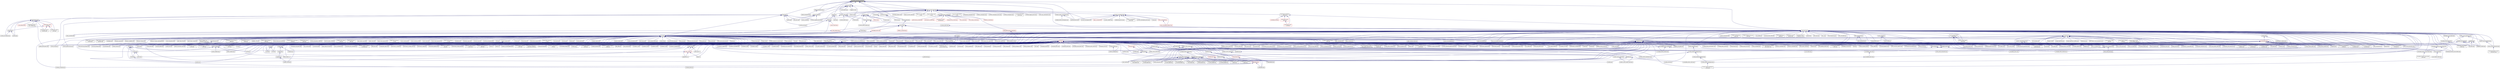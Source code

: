 digraph "managed_component_base.hpp"
{
  edge [fontname="Helvetica",fontsize="10",labelfontname="Helvetica",labelfontsize="10"];
  node [fontname="Helvetica",fontsize="10",shape=record];
  Node225 [label="managed_component_base.hpp",height=0.2,width=0.4,color="black", fillcolor="grey75", style="filled", fontcolor="black"];
  Node225 -> Node226 [dir="back",color="midnightblue",fontsize="10",style="solid",fontname="Helvetica"];
  Node226 [label="components.hpp",height=0.2,width=0.4,color="black", fillcolor="white", style="filled",URL="$d2/d8d/components_8hpp.html"];
  Node226 -> Node227 [dir="back",color="midnightblue",fontsize="10",style="solid",fontname="Helvetica"];
  Node227 [label="accumulator.hpp",height=0.2,width=0.4,color="black", fillcolor="white", style="filled",URL="$d4/d9d/server_2accumulator_8hpp.html"];
  Node227 -> Node228 [dir="back",color="midnightblue",fontsize="10",style="solid",fontname="Helvetica"];
  Node228 [label="accumulator.cpp",height=0.2,width=0.4,color="black", fillcolor="white", style="filled",URL="$d1/d81/accumulator_8cpp.html"];
  Node227 -> Node229 [dir="back",color="midnightblue",fontsize="10",style="solid",fontname="Helvetica"];
  Node229 [label="accumulator.hpp",height=0.2,width=0.4,color="black", fillcolor="white", style="filled",URL="$d8/d5e/accumulator_8hpp.html"];
  Node229 -> Node230 [dir="back",color="midnightblue",fontsize="10",style="solid",fontname="Helvetica"];
  Node230 [label="accumulator_client.cpp",height=0.2,width=0.4,color="black", fillcolor="white", style="filled",URL="$d7/dd0/accumulator__client_8cpp.html"];
  Node226 -> Node229 [dir="back",color="midnightblue",fontsize="10",style="solid",fontname="Helvetica"];
  Node226 -> Node231 [dir="back",color="midnightblue",fontsize="10",style="solid",fontname="Helvetica"];
  Node231 [label="template_accumulator.hpp",height=0.2,width=0.4,color="black", fillcolor="white", style="filled",URL="$d0/d3f/server_2template__accumulator_8hpp.html"];
  Node231 -> Node232 [dir="back",color="midnightblue",fontsize="10",style="solid",fontname="Helvetica"];
  Node232 [label="template_accumulator.hpp",height=0.2,width=0.4,color="black", fillcolor="white", style="filled",URL="$dd/da9/template__accumulator_8hpp.html"];
  Node232 -> Node233 [dir="back",color="midnightblue",fontsize="10",style="solid",fontname="Helvetica"];
  Node233 [label="template_accumulator\l_client.cpp",height=0.2,width=0.4,color="black", fillcolor="white", style="filled",URL="$df/d93/template__accumulator__client_8cpp.html"];
  Node226 -> Node234 [dir="back",color="midnightblue",fontsize="10",style="solid",fontname="Helvetica"];
  Node234 [label="template_function_accumulator.hpp",height=0.2,width=0.4,color="black", fillcolor="white", style="filled",URL="$d7/da6/server_2template__function__accumulator_8hpp.html"];
  Node234 -> Node235 [dir="back",color="midnightblue",fontsize="10",style="solid",fontname="Helvetica"];
  Node235 [label="template_function_accumulator.cpp",height=0.2,width=0.4,color="black", fillcolor="white", style="filled",URL="$d5/d02/template__function__accumulator_8cpp.html"];
  Node234 -> Node236 [dir="back",color="midnightblue",fontsize="10",style="solid",fontname="Helvetica"];
  Node236 [label="template_function_accumulator.hpp",height=0.2,width=0.4,color="black", fillcolor="white", style="filled",URL="$d3/de9/template__function__accumulator_8hpp.html"];
  Node236 -> Node237 [dir="back",color="midnightblue",fontsize="10",style="solid",fontname="Helvetica"];
  Node237 [label="template_function_accumulator\l_client.cpp",height=0.2,width=0.4,color="black", fillcolor="white", style="filled",URL="$d0/dc6/template__function__accumulator__client_8cpp.html"];
  Node226 -> Node232 [dir="back",color="midnightblue",fontsize="10",style="solid",fontname="Helvetica"];
  Node226 -> Node235 [dir="back",color="midnightblue",fontsize="10",style="solid",fontname="Helvetica"];
  Node226 -> Node236 [dir="back",color="midnightblue",fontsize="10",style="solid",fontname="Helvetica"];
  Node226 -> Node238 [dir="back",color="midnightblue",fontsize="10",style="solid",fontname="Helvetica"];
  Node238 [label="allgather_module.cpp",height=0.2,width=0.4,color="black", fillcolor="white", style="filled",URL="$df/de4/allgather__module_8cpp.html"];
  Node226 -> Node239 [dir="back",color="midnightblue",fontsize="10",style="solid",fontname="Helvetica"];
  Node239 [label="allgather.hpp",height=0.2,width=0.4,color="black", fillcolor="white", style="filled",URL="$d4/d4a/allgather_8hpp.html"];
  Node239 -> Node238 [dir="back",color="midnightblue",fontsize="10",style="solid",fontname="Helvetica"];
  Node239 -> Node240 [dir="back",color="midnightblue",fontsize="10",style="solid",fontname="Helvetica"];
  Node240 [label="allgather.cpp",height=0.2,width=0.4,color="black", fillcolor="white", style="filled",URL="$d7/d06/allgather_8cpp.html"];
  Node239 -> Node241 [dir="back",color="midnightblue",fontsize="10",style="solid",fontname="Helvetica"];
  Node241 [label="ag_client.cpp",height=0.2,width=0.4,color="black", fillcolor="white", style="filled",URL="$d4/d5d/ag__client_8cpp.html"];
  Node226 -> Node242 [dir="back",color="midnightblue",fontsize="10",style="solid",fontname="Helvetica"];
  Node242 [label="allgather_and_gate.hpp",height=0.2,width=0.4,color="black", fillcolor="white", style="filled",URL="$d9/dbb/allgather__and__gate_8hpp.html"];
  Node242 -> Node238 [dir="back",color="midnightblue",fontsize="10",style="solid",fontname="Helvetica"];
  Node242 -> Node243 [dir="back",color="midnightblue",fontsize="10",style="solid",fontname="Helvetica"];
  Node243 [label="allgather_and_gate.cpp",height=0.2,width=0.4,color="black", fillcolor="white", style="filled",URL="$d1/d56/allgather__and__gate_8cpp.html"];
  Node242 -> Node241 [dir="back",color="midnightblue",fontsize="10",style="solid",fontname="Helvetica"];
  Node226 -> Node244 [dir="back",color="midnightblue",fontsize="10",style="solid",fontname="Helvetica"];
  Node244 [label="cancelable_action.cpp",height=0.2,width=0.4,color="black", fillcolor="white", style="filled",URL="$d5/d0c/cancelable__action_8cpp.html"];
  Node226 -> Node245 [dir="back",color="midnightblue",fontsize="10",style="solid",fontname="Helvetica"];
  Node245 [label="cancelable_action.hpp",height=0.2,width=0.4,color="black", fillcolor="white", style="filled",URL="$d5/d4d/server_2cancelable__action_8hpp.html"];
  Node245 -> Node244 [dir="back",color="midnightblue",fontsize="10",style="solid",fontname="Helvetica"];
  Node245 -> Node246 [dir="back",color="midnightblue",fontsize="10",style="solid",fontname="Helvetica"];
  Node246 [label="cancelable_action.hpp",height=0.2,width=0.4,color="black", fillcolor="white", style="filled",URL="$d0/da3/stubs_2cancelable__action_8hpp.html"];
  Node246 -> Node247 [dir="back",color="midnightblue",fontsize="10",style="solid",fontname="Helvetica"];
  Node247 [label="cancelable_action.hpp",height=0.2,width=0.4,color="black", fillcolor="white", style="filled",URL="$d6/d28/cancelable__action_8hpp.html"];
  Node247 -> Node248 [dir="back",color="midnightblue",fontsize="10",style="solid",fontname="Helvetica"];
  Node248 [label="cancelable_action_client.cpp",height=0.2,width=0.4,color="black", fillcolor="white", style="filled",URL="$d1/db8/cancelable__action__client_8cpp.html"];
  Node226 -> Node247 [dir="back",color="midnightblue",fontsize="10",style="solid",fontname="Helvetica"];
  Node226 -> Node249 [dir="back",color="midnightblue",fontsize="10",style="solid",fontname="Helvetica"];
  Node249 [label="hello_world_component.hpp",height=0.2,width=0.4,color="black", fillcolor="white", style="filled",URL="$df/df0/hello__world__component_8hpp.html"];
  Node249 -> Node250 [dir="back",color="midnightblue",fontsize="10",style="solid",fontname="Helvetica"];
  Node250 [label="hello_world_client.cpp",height=0.2,width=0.4,color="black", fillcolor="white", style="filled",URL="$d5/da6/hello__world__client_8cpp.html"];
  Node249 -> Node251 [dir="back",color="midnightblue",fontsize="10",style="solid",fontname="Helvetica"];
  Node251 [label="hello_world_component.cpp",height=0.2,width=0.4,color="black", fillcolor="white", style="filled",URL="$d8/daa/hello__world__component_8cpp.html"];
  Node226 -> Node252 [dir="back",color="midnightblue",fontsize="10",style="solid",fontname="Helvetica"];
  Node252 [label="row.hpp",height=0.2,width=0.4,color="black", fillcolor="white", style="filled",URL="$de/d74/server_2row_8hpp.html"];
  Node252 -> Node253 [dir="back",color="midnightblue",fontsize="10",style="solid",fontname="Helvetica"];
  Node253 [label="row.hpp",height=0.2,width=0.4,color="black", fillcolor="white", style="filled",URL="$dc/d69/row_8hpp.html"];
  Node253 -> Node254 [dir="back",color="midnightblue",fontsize="10",style="solid",fontname="Helvetica"];
  Node254 [label="grid.hpp",height=0.2,width=0.4,color="black", fillcolor="white", style="filled",URL="$dc/d8a/grid_8hpp.html"];
  Node254 -> Node255 [dir="back",color="midnightblue",fontsize="10",style="solid",fontname="Helvetica"];
  Node255 [label="jacobi.cpp",height=0.2,width=0.4,color="black", fillcolor="white", style="filled",URL="$d2/d27/jacobi_8cpp.html"];
  Node254 -> Node256 [dir="back",color="midnightblue",fontsize="10",style="solid",fontname="Helvetica"];
  Node256 [label="solver.hpp",height=0.2,width=0.4,color="black", fillcolor="white", style="filled",URL="$db/d9a/server_2solver_8hpp.html"];
  Node256 -> Node257 [dir="back",color="midnightblue",fontsize="10",style="solid",fontname="Helvetica"];
  Node257 [label="solver.hpp",height=0.2,width=0.4,color="black", fillcolor="white", style="filled",URL="$d2/d1c/solver_8hpp.html"];
  Node257 -> Node255 [dir="back",color="midnightblue",fontsize="10",style="solid",fontname="Helvetica"];
  Node256 -> Node258 [dir="back",color="midnightblue",fontsize="10",style="solid",fontname="Helvetica"];
  Node258 [label="solver.cpp",height=0.2,width=0.4,color="black", fillcolor="white", style="filled",URL="$d6/d94/solver_8cpp.html"];
  Node254 -> Node257 [dir="back",color="midnightblue",fontsize="10",style="solid",fontname="Helvetica"];
  Node254 -> Node259 [dir="back",color="midnightblue",fontsize="10",style="solid",fontname="Helvetica"];
  Node259 [label="grid.cpp",height=0.2,width=0.4,color="black", fillcolor="white", style="filled",URL="$d6/d1b/jacobi__component_2grid_8cpp.html"];
  Node253 -> Node260 [dir="back",color="midnightblue",fontsize="10",style="solid",fontname="Helvetica"];
  Node260 [label="stencil_iterator.hpp",height=0.2,width=0.4,color="black", fillcolor="white", style="filled",URL="$dc/d5c/server_2stencil__iterator_8hpp.html"];
  Node260 -> Node256 [dir="back",color="midnightblue",fontsize="10",style="solid",fontname="Helvetica"];
  Node260 -> Node261 [dir="back",color="midnightblue",fontsize="10",style="solid",fontname="Helvetica"];
  Node261 [label="stencil_iterator.cpp",height=0.2,width=0.4,color="black", fillcolor="white", style="filled",URL="$d6/de1/server_2stencil__iterator_8cpp.html"];
  Node260 -> Node262 [dir="back",color="midnightblue",fontsize="10",style="solid",fontname="Helvetica"];
  Node262 [label="stencil_iterator.cpp",height=0.2,width=0.4,color="black", fillcolor="white", style="filled",URL="$d7/d71/stencil__iterator_8cpp.html"];
  Node253 -> Node259 [dir="back",color="midnightblue",fontsize="10",style="solid",fontname="Helvetica"];
  Node252 -> Node263 [dir="back",color="midnightblue",fontsize="10",style="solid",fontname="Helvetica"];
  Node263 [label="row.cpp",height=0.2,width=0.4,color="black", fillcolor="white", style="filled",URL="$d3/d86/server_2row_8cpp.html"];
  Node226 -> Node260 [dir="back",color="midnightblue",fontsize="10",style="solid",fontname="Helvetica"];
  Node226 -> Node256 [dir="back",color="midnightblue",fontsize="10",style="solid",fontname="Helvetica"];
  Node226 -> Node264 [dir="back",color="midnightblue",fontsize="10",style="solid",fontname="Helvetica"];
  Node264 [label="jacobi_component.cpp",height=0.2,width=0.4,color="black", fillcolor="white", style="filled",URL="$d1/d25/jacobi__component_8cpp.html"];
  Node226 -> Node265 [dir="back",color="midnightblue",fontsize="10",style="solid",fontname="Helvetica"];
  Node265 [label="nqueen.hpp",height=0.2,width=0.4,color="black", fillcolor="white", style="filled",URL="$de/d58/server_2nqueen_8hpp.html"];
  Node265 -> Node266 [dir="back",color="midnightblue",fontsize="10",style="solid",fontname="Helvetica"];
  Node266 [label="nqueen.cpp",height=0.2,width=0.4,color="black", fillcolor="white", style="filled",URL="$db/dca/nqueen_8cpp.html"];
  Node265 -> Node267 [dir="back",color="midnightblue",fontsize="10",style="solid",fontname="Helvetica"];
  Node267 [label="nqueen.hpp",height=0.2,width=0.4,color="black", fillcolor="white", style="filled",URL="$da/dfd/stubs_2nqueen_8hpp.html"];
  Node267 -> Node268 [dir="back",color="midnightblue",fontsize="10",style="solid",fontname="Helvetica"];
  Node268 [label="nqueen.hpp",height=0.2,width=0.4,color="black", fillcolor="white", style="filled",URL="$d0/d07/nqueen_8hpp.html"];
  Node268 -> Node269 [dir="back",color="midnightblue",fontsize="10",style="solid",fontname="Helvetica"];
  Node269 [label="nqueen_client.cpp",height=0.2,width=0.4,color="black", fillcolor="white", style="filled",URL="$d3/d5e/nqueen__client_8cpp.html"];
  Node226 -> Node270 [dir="back",color="midnightblue",fontsize="10",style="solid",fontname="Helvetica"];
  Node270 [label="sine.cpp",height=0.2,width=0.4,color="black", fillcolor="white", style="filled",URL="$d3/d0d/server_2sine_8cpp.html"];
  Node226 -> Node271 [dir="back",color="midnightblue",fontsize="10",style="solid",fontname="Helvetica"];
  Node271 [label="component_ctors.cpp",height=0.2,width=0.4,color="black", fillcolor="white", style="filled",URL="$d3/d2a/component__ctors_8cpp.html"];
  Node226 -> Node272 [dir="back",color="midnightblue",fontsize="10",style="solid",fontname="Helvetica"];
  Node272 [label="component_in_executable.cpp",height=0.2,width=0.4,color="black", fillcolor="white", style="filled",URL="$d8/d4b/component__in__executable_8cpp.html"];
  Node226 -> Node273 [dir="back",color="midnightblue",fontsize="10",style="solid",fontname="Helvetica"];
  Node273 [label="component_inheritance.cpp",height=0.2,width=0.4,color="black", fillcolor="white", style="filled",URL="$d8/d55/component__inheritance_8cpp.html"];
  Node226 -> Node274 [dir="back",color="midnightblue",fontsize="10",style="solid",fontname="Helvetica"];
  Node274 [label="component_with_executor.cpp",height=0.2,width=0.4,color="black", fillcolor="white", style="filled",URL="$d4/d20/component__with__executor_8cpp.html"];
  Node226 -> Node275 [dir="back",color="midnightblue",fontsize="10",style="solid",fontname="Helvetica"];
  Node275 [label="factorial.cpp",height=0.2,width=0.4,color="black", fillcolor="white", style="filled",URL="$d9/d00/factorial_8cpp.html"];
  Node226 -> Node276 [dir="back",color="midnightblue",fontsize="10",style="solid",fontname="Helvetica"];
  Node276 [label="hello_world.cpp",height=0.2,width=0.4,color="black", fillcolor="white", style="filled",URL="$d0/d67/hello__world_8cpp.html"];
  Node226 -> Node277 [dir="back",color="midnightblue",fontsize="10",style="solid",fontname="Helvetica"];
  Node277 [label="latch_local.cpp",height=0.2,width=0.4,color="black", fillcolor="white", style="filled",URL="$dd/dd3/latch__local_8cpp.html"];
  Node226 -> Node278 [dir="back",color="midnightblue",fontsize="10",style="solid",fontname="Helvetica"];
  Node278 [label="latch_remote.cpp",height=0.2,width=0.4,color="black", fillcolor="white", style="filled",URL="$df/d59/latch__remote_8cpp.html"];
  Node226 -> Node279 [dir="back",color="midnightblue",fontsize="10",style="solid",fontname="Helvetica"];
  Node279 [label="pingpong.cpp",height=0.2,width=0.4,color="black", fillcolor="white", style="filled",URL="$dd/d4d/pingpong_8cpp.html"];
  Node226 -> Node280 [dir="back",color="midnightblue",fontsize="10",style="solid",fontname="Helvetica"];
  Node280 [label="random_mem_access.hpp",height=0.2,width=0.4,color="black", fillcolor="white", style="filled",URL="$d0/d19/server_2random__mem__access_8hpp.html"];
  Node280 -> Node281 [dir="back",color="midnightblue",fontsize="10",style="solid",fontname="Helvetica"];
  Node281 [label="random_mem_access.cpp",height=0.2,width=0.4,color="black", fillcolor="white", style="filled",URL="$d1/d51/random__mem__access_8cpp.html"];
  Node280 -> Node282 [dir="back",color="midnightblue",fontsize="10",style="solid",fontname="Helvetica"];
  Node282 [label="random_mem_access.hpp",height=0.2,width=0.4,color="black", fillcolor="white", style="filled",URL="$d3/d32/stubs_2random__mem__access_8hpp.html"];
  Node282 -> Node283 [dir="back",color="midnightblue",fontsize="10",style="solid",fontname="Helvetica"];
  Node283 [label="random_mem_access.hpp",height=0.2,width=0.4,color="black", fillcolor="white", style="filled",URL="$db/de8/random__mem__access_8hpp.html"];
  Node283 -> Node284 [dir="back",color="midnightblue",fontsize="10",style="solid",fontname="Helvetica"];
  Node284 [label="random_mem_access_client.cpp",height=0.2,width=0.4,color="black", fillcolor="white", style="filled",URL="$df/d1b/random__mem__access__client_8cpp.html"];
  Node226 -> Node285 [dir="back",color="midnightblue",fontsize="10",style="solid",fontname="Helvetica"];
  Node285 [label="sheneos_compare.cpp",height=0.2,width=0.4,color="black", fillcolor="white", style="filled",URL="$dc/d11/sheneos__compare_8cpp.html"];
  Node226 -> Node286 [dir="back",color="midnightblue",fontsize="10",style="solid",fontname="Helvetica"];
  Node286 [label="throttle.hpp",height=0.2,width=0.4,color="black", fillcolor="white", style="filled",URL="$db/dc9/server_2throttle_8hpp.html"];
  Node286 -> Node287 [dir="back",color="midnightblue",fontsize="10",style="solid",fontname="Helvetica"];
  Node287 [label="throttle.cpp",height=0.2,width=0.4,color="black", fillcolor="white", style="filled",URL="$de/d56/server_2throttle_8cpp.html"];
  Node286 -> Node288 [dir="back",color="midnightblue",fontsize="10",style="solid",fontname="Helvetica"];
  Node288 [label="throttle.hpp",height=0.2,width=0.4,color="black", fillcolor="white", style="filled",URL="$d5/dec/stubs_2throttle_8hpp.html"];
  Node288 -> Node289 [dir="back",color="midnightblue",fontsize="10",style="solid",fontname="Helvetica"];
  Node289 [label="throttle.hpp",height=0.2,width=0.4,color="black", fillcolor="white", style="filled",URL="$d2/d2e/throttle_8hpp.html"];
  Node289 -> Node290 [dir="back",color="midnightblue",fontsize="10",style="solid",fontname="Helvetica"];
  Node290 [label="throttle.cpp",height=0.2,width=0.4,color="black", fillcolor="white", style="filled",URL="$db/d02/throttle_8cpp.html"];
  Node289 -> Node291 [dir="back",color="midnightblue",fontsize="10",style="solid",fontname="Helvetica"];
  Node291 [label="throttle_client.cpp",height=0.2,width=0.4,color="black", fillcolor="white", style="filled",URL="$d0/db7/throttle__client_8cpp.html"];
  Node226 -> Node291 [dir="back",color="midnightblue",fontsize="10",style="solid",fontname="Helvetica"];
  Node226 -> Node292 [dir="back",color="midnightblue",fontsize="10",style="solid",fontname="Helvetica"];
  Node292 [label="simple_central_tuplespace.hpp",height=0.2,width=0.4,color="black", fillcolor="white", style="filled",URL="$db/d69/server_2simple__central__tuplespace_8hpp.html"];
  Node292 -> Node293 [dir="back",color="midnightblue",fontsize="10",style="solid",fontname="Helvetica"];
  Node293 [label="simple_central_tuplespace.cpp",height=0.2,width=0.4,color="black", fillcolor="white", style="filled",URL="$d3/dec/simple__central__tuplespace_8cpp.html"];
  Node292 -> Node294 [dir="back",color="midnightblue",fontsize="10",style="solid",fontname="Helvetica"];
  Node294 [label="simple_central_tuplespace.hpp",height=0.2,width=0.4,color="black", fillcolor="white", style="filled",URL="$d0/d4b/stubs_2simple__central__tuplespace_8hpp.html"];
  Node294 -> Node295 [dir="back",color="midnightblue",fontsize="10",style="solid",fontname="Helvetica"];
  Node295 [label="simple_central_tuplespace.hpp",height=0.2,width=0.4,color="black", fillcolor="white", style="filled",URL="$d5/ddd/simple__central__tuplespace_8hpp.html"];
  Node295 -> Node296 [dir="back",color="midnightblue",fontsize="10",style="solid",fontname="Helvetica"];
  Node296 [label="simple_central_tuplespace\l_client.cpp",height=0.2,width=0.4,color="black", fillcolor="white", style="filled",URL="$d1/d7b/simple__central__tuplespace__client_8cpp.html"];
  Node226 -> Node297 [dir="back",color="midnightblue",fontsize="10",style="solid",fontname="Helvetica"];
  Node297 [label="tuples_warehouse.hpp",height=0.2,width=0.4,color="black", fillcolor="white", style="filled",URL="$da/de6/tuples__warehouse_8hpp.html"];
  Node297 -> Node292 [dir="back",color="midnightblue",fontsize="10",style="solid",fontname="Helvetica"];
  Node226 -> Node295 [dir="back",color="midnightblue",fontsize="10",style="solid",fontname="Helvetica"];
  Node226 -> Node298 [dir="back",color="midnightblue",fontsize="10",style="solid",fontname="Helvetica"];
  Node298 [label="iostreams.hpp",height=0.2,width=0.4,color="black", fillcolor="white", style="filled",URL="$de/d22/iostreams_8hpp.html"];
  Node298 -> Node240 [dir="back",color="midnightblue",fontsize="10",style="solid",fontname="Helvetica"];
  Node298 -> Node243 [dir="back",color="midnightblue",fontsize="10",style="solid",fontname="Helvetica"];
  Node298 -> Node299 [dir="back",color="midnightblue",fontsize="10",style="solid",fontname="Helvetica"];
  Node299 [label="async_io_action.cpp",height=0.2,width=0.4,color="black", fillcolor="white", style="filled",URL="$d3/df5/async__io__action_8cpp.html"];
  Node298 -> Node300 [dir="back",color="midnightblue",fontsize="10",style="solid",fontname="Helvetica"];
  Node300 [label="async_io_external.cpp",height=0.2,width=0.4,color="black", fillcolor="white", style="filled",URL="$da/d9a/async__io__external_8cpp.html"];
  Node298 -> Node301 [dir="back",color="midnightblue",fontsize="10",style="solid",fontname="Helvetica"];
  Node301 [label="async_io_low_level.cpp",height=0.2,width=0.4,color="black", fillcolor="white", style="filled",URL="$dc/d10/async__io__low__level_8cpp.html"];
  Node298 -> Node302 [dir="back",color="midnightblue",fontsize="10",style="solid",fontname="Helvetica"];
  Node302 [label="async_io_simple.cpp",height=0.2,width=0.4,color="black", fillcolor="white", style="filled",URL="$da/db7/async__io__simple_8cpp.html"];
  Node298 -> Node303 [dir="back",color="midnightblue",fontsize="10",style="solid",fontname="Helvetica"];
  Node303 [label="os_thread_num.cpp",height=0.2,width=0.4,color="black", fillcolor="white", style="filled",URL="$d2/dfb/os__thread__num_8cpp.html"];
  Node298 -> Node304 [dir="back",color="midnightblue",fontsize="10",style="solid",fontname="Helvetica"];
  Node304 [label="rnd_future_reduce.cpp",height=0.2,width=0.4,color="black", fillcolor="white", style="filled",URL="$d1/db5/rnd__future__reduce_8cpp.html"];
  Node298 -> Node305 [dir="back",color="midnightblue",fontsize="10",style="solid",fontname="Helvetica"];
  Node305 [label="heartbeat_console.cpp",height=0.2,width=0.4,color="black", fillcolor="white", style="filled",URL="$da/de8/heartbeat__console_8cpp.html"];
  Node298 -> Node251 [dir="back",color="midnightblue",fontsize="10",style="solid",fontname="Helvetica"];
  Node298 -> Node255 [dir="back",color="midnightblue",fontsize="10",style="solid",fontname="Helvetica"];
  Node298 -> Node260 [dir="back",color="midnightblue",fontsize="10",style="solid",fontname="Helvetica"];
  Node298 -> Node259 [dir="back",color="midnightblue",fontsize="10",style="solid",fontname="Helvetica"];
  Node298 -> Node306 [dir="back",color="midnightblue",fontsize="10",style="solid",fontname="Helvetica"];
  Node306 [label="access_counter_set.cpp",height=0.2,width=0.4,color="black", fillcolor="white", style="filled",URL="$dc/d52/access__counter__set_8cpp.html"];
  Node298 -> Node307 [dir="back",color="midnightblue",fontsize="10",style="solid",fontname="Helvetica"];
  Node307 [label="1d_wave_equation.cpp",height=0.2,width=0.4,color="black", fillcolor="white", style="filled",URL="$da/dab/1d__wave__equation_8cpp.html"];
  Node298 -> Node308 [dir="back",color="midnightblue",fontsize="10",style="solid",fontname="Helvetica"];
  Node308 [label="allow_unknown_options.cpp",height=0.2,width=0.4,color="black", fillcolor="white", style="filled",URL="$d9/dc9/allow__unknown__options_8cpp.html"];
  Node298 -> Node309 [dir="back",color="midnightblue",fontsize="10",style="solid",fontname="Helvetica"];
  Node309 [label="command_line_handling.cpp",height=0.2,width=0.4,color="black", fillcolor="white", style="filled",URL="$d4/d05/examples_2quickstart_2command__line__handling_8cpp.html"];
  Node298 -> Node271 [dir="back",color="midnightblue",fontsize="10",style="solid",fontname="Helvetica"];
  Node298 -> Node272 [dir="back",color="midnightblue",fontsize="10",style="solid",fontname="Helvetica"];
  Node298 -> Node273 [dir="back",color="midnightblue",fontsize="10",style="solid",fontname="Helvetica"];
  Node298 -> Node274 [dir="back",color="midnightblue",fontsize="10",style="solid",fontname="Helvetica"];
  Node298 -> Node310 [dir="back",color="midnightblue",fontsize="10",style="solid",fontname="Helvetica"];
  Node310 [label="customize_async.cpp",height=0.2,width=0.4,color="black", fillcolor="white", style="filled",URL="$d0/d82/customize__async_8cpp.html"];
  Node298 -> Node311 [dir="back",color="midnightblue",fontsize="10",style="solid",fontname="Helvetica"];
  Node311 [label="enumerate_threads.cpp",height=0.2,width=0.4,color="black", fillcolor="white", style="filled",URL="$d3/dd4/enumerate__threads_8cpp.html"];
  Node298 -> Node312 [dir="back",color="midnightblue",fontsize="10",style="solid",fontname="Helvetica"];
  Node312 [label="error_handling.cpp",height=0.2,width=0.4,color="black", fillcolor="white", style="filled",URL="$d9/d96/error__handling_8cpp.html"];
  Node298 -> Node313 [dir="back",color="midnightblue",fontsize="10",style="solid",fontname="Helvetica"];
  Node313 [label="event_synchronization.cpp",height=0.2,width=0.4,color="black", fillcolor="white", style="filled",URL="$d0/d35/event__synchronization_8cpp.html"];
  Node298 -> Node314 [dir="back",color="midnightblue",fontsize="10",style="solid",fontname="Helvetica"];
  Node314 [label="fractals.cpp",height=0.2,width=0.4,color="black", fillcolor="white", style="filled",URL="$d8/d58/fractals_8cpp.html"];
  Node298 -> Node315 [dir="back",color="midnightblue",fontsize="10",style="solid",fontname="Helvetica"];
  Node315 [label="fractals_executor.cpp",height=0.2,width=0.4,color="black", fillcolor="white", style="filled",URL="$d9/da9/fractals__executor_8cpp.html"];
  Node298 -> Node276 [dir="back",color="midnightblue",fontsize="10",style="solid",fontname="Helvetica"];
  Node298 -> Node316 [dir="back",color="midnightblue",fontsize="10",style="solid",fontname="Helvetica"];
  Node316 [label="interval_timer.cpp",height=0.2,width=0.4,color="black", fillcolor="white", style="filled",URL="$de/df1/examples_2quickstart_2interval__timer_8cpp.html"];
  Node298 -> Node317 [dir="back",color="midnightblue",fontsize="10",style="solid",fontname="Helvetica"];
  Node317 [label="local_channel.cpp",height=0.2,width=0.4,color="black", fillcolor="white", style="filled",URL="$d0/d3e/local__channel_8cpp.html"];
  Node298 -> Node279 [dir="back",color="midnightblue",fontsize="10",style="solid",fontname="Helvetica"];
  Node298 -> Node318 [dir="back",color="midnightblue",fontsize="10",style="solid",fontname="Helvetica"];
  Node318 [label="shared_mutex.cpp",height=0.2,width=0.4,color="black", fillcolor="white", style="filled",URL="$da/d0b/shared__mutex_8cpp.html"];
  Node298 -> Node319 [dir="back",color="midnightblue",fontsize="10",style="solid",fontname="Helvetica"];
  Node319 [label="sierpinski.cpp",height=0.2,width=0.4,color="black", fillcolor="white", style="filled",URL="$d3/d7e/sierpinski_8cpp.html"];
  Node298 -> Node320 [dir="back",color="midnightblue",fontsize="10",style="solid",fontname="Helvetica"];
  Node320 [label="simple_future_continuation.cpp",height=0.2,width=0.4,color="black", fillcolor="white", style="filled",URL="$d8/d3c/simple__future__continuation_8cpp.html"];
  Node298 -> Node321 [dir="back",color="midnightblue",fontsize="10",style="solid",fontname="Helvetica"];
  Node321 [label="simplest_hello_world.cpp",height=0.2,width=0.4,color="black", fillcolor="white", style="filled",URL="$d7/ddc/simplest__hello__world_8cpp.html"];
  Node298 -> Node322 [dir="back",color="midnightblue",fontsize="10",style="solid",fontname="Helvetica"];
  Node322 [label="sort_by_key_demo.cpp",height=0.2,width=0.4,color="black", fillcolor="white", style="filled",URL="$da/d20/sort__by__key__demo_8cpp.html"];
  Node298 -> Node323 [dir="back",color="midnightblue",fontsize="10",style="solid",fontname="Helvetica"];
  Node323 [label="timed_futures.cpp",height=0.2,width=0.4,color="black", fillcolor="white", style="filled",URL="$d6/d8d/timed__futures_8cpp.html"];
  Node298 -> Node324 [dir="back",color="midnightblue",fontsize="10",style="solid",fontname="Helvetica"];
  Node324 [label="vector_counting_dotproduct.cpp",height=0.2,width=0.4,color="black", fillcolor="white", style="filled",URL="$df/de9/vector__counting__dotproduct_8cpp.html"];
  Node298 -> Node325 [dir="back",color="midnightblue",fontsize="10",style="solid",fontname="Helvetica"];
  Node325 [label="vector_zip_dotproduct.cpp",height=0.2,width=0.4,color="black", fillcolor="white", style="filled",URL="$dc/d18/vector__zip__dotproduct_8cpp.html"];
  Node298 -> Node326 [dir="back",color="midnightblue",fontsize="10",style="solid",fontname="Helvetica"];
  Node326 [label="oversubscribing_resource\l_partitioner.cpp",height=0.2,width=0.4,color="black", fillcolor="white", style="filled",URL="$dd/dee/oversubscribing__resource__partitioner_8cpp.html"];
  Node298 -> Node327 [dir="back",color="midnightblue",fontsize="10",style="solid",fontname="Helvetica"];
  Node327 [label="simple_resource_partitioner.cpp",height=0.2,width=0.4,color="black", fillcolor="white", style="filled",URL="$d5/df9/simple__resource__partitioner_8cpp.html"];
  Node298 -> Node328 [dir="back",color="midnightblue",fontsize="10",style="solid",fontname="Helvetica"];
  Node328 [label="thread_aware_timer.cpp",height=0.2,width=0.4,color="black", fillcolor="white", style="filled",URL="$df/d11/examples_2thread__aware__timer_2thread__aware__timer_8cpp.html"];
  Node298 -> Node296 [dir="back",color="midnightblue",fontsize="10",style="solid",fontname="Helvetica"];
  Node298 -> Node329 [dir="back",color="midnightblue",fontsize="10",style="solid",fontname="Helvetica"];
  Node329 [label="foreach_scaling.cpp",height=0.2,width=0.4,color="black", fillcolor="white", style="filled",URL="$d4/d94/foreach__scaling_8cpp.html"];
  Node298 -> Node330 [dir="back",color="midnightblue",fontsize="10",style="solid",fontname="Helvetica"];
  Node330 [label="future_overhead.cpp",height=0.2,width=0.4,color="black", fillcolor="white", style="filled",URL="$d3/d79/future__overhead_8cpp.html"];
  Node298 -> Node331 [dir="back",color="midnightblue",fontsize="10",style="solid",fontname="Helvetica"];
  Node331 [label="hpx_heterogeneous_timed\l_task_spawn.cpp",height=0.2,width=0.4,color="black", fillcolor="white", style="filled",URL="$dd/d27/hpx__heterogeneous__timed__task__spawn_8cpp.html"];
  Node298 -> Node332 [dir="back",color="midnightblue",fontsize="10",style="solid",fontname="Helvetica"];
  Node332 [label="hpx_homogeneous_timed\l_task_spawn_executors.cpp",height=0.2,width=0.4,color="black", fillcolor="white", style="filled",URL="$d1/d3b/hpx__homogeneous__timed__task__spawn__executors_8cpp.html"];
  Node298 -> Node333 [dir="back",color="midnightblue",fontsize="10",style="solid",fontname="Helvetica"];
  Node333 [label="parent_vs_child_stealing.cpp",height=0.2,width=0.4,color="black", fillcolor="white", style="filled",URL="$d2/d07/parent__vs__child__stealing_8cpp.html"];
  Node298 -> Node334 [dir="back",color="midnightblue",fontsize="10",style="solid",fontname="Helvetica"];
  Node334 [label="partitioned_vector\l_foreach.cpp",height=0.2,width=0.4,color="black", fillcolor="white", style="filled",URL="$df/d5f/partitioned__vector__foreach_8cpp.html"];
  Node298 -> Node335 [dir="back",color="midnightblue",fontsize="10",style="solid",fontname="Helvetica"];
  Node335 [label="serialization_overhead.cpp",height=0.2,width=0.4,color="black", fillcolor="white", style="filled",URL="$d3/df8/serialization__overhead_8cpp.html"];
  Node298 -> Node336 [dir="back",color="midnightblue",fontsize="10",style="solid",fontname="Helvetica"];
  Node336 [label="sizeof.cpp",height=0.2,width=0.4,color="black", fillcolor="white", style="filled",URL="$d3/d0f/sizeof_8cpp.html"];
  Node298 -> Node337 [dir="back",color="midnightblue",fontsize="10",style="solid",fontname="Helvetica"];
  Node337 [label="skynet.cpp",height=0.2,width=0.4,color="black", fillcolor="white", style="filled",URL="$d0/dc3/skynet_8cpp.html"];
  Node298 -> Node338 [dir="back",color="midnightblue",fontsize="10",style="solid",fontname="Helvetica"];
  Node338 [label="spinlock_overhead1.cpp",height=0.2,width=0.4,color="black", fillcolor="white", style="filled",URL="$d0/d32/spinlock__overhead1_8cpp.html"];
  Node298 -> Node339 [dir="back",color="midnightblue",fontsize="10",style="solid",fontname="Helvetica"];
  Node339 [label="spinlock_overhead2.cpp",height=0.2,width=0.4,color="black", fillcolor="white", style="filled",URL="$de/d55/spinlock__overhead2_8cpp.html"];
  Node298 -> Node340 [dir="back",color="midnightblue",fontsize="10",style="solid",fontname="Helvetica"];
  Node340 [label="stencil3_iterators.cpp",height=0.2,width=0.4,color="black", fillcolor="white", style="filled",URL="$db/d9e/stencil3__iterators_8cpp.html"];
  Node298 -> Node341 [dir="back",color="midnightblue",fontsize="10",style="solid",fontname="Helvetica"];
  Node341 [label="stream.cpp",height=0.2,width=0.4,color="black", fillcolor="white", style="filled",URL="$da/d5f/stream_8cpp.html"];
  Node298 -> Node342 [dir="back",color="midnightblue",fontsize="10",style="solid",fontname="Helvetica"];
  Node342 [label="transform_reduce_binary\l_scaling.cpp",height=0.2,width=0.4,color="black", fillcolor="white", style="filled",URL="$d1/dae/transform__reduce__binary__scaling_8cpp.html"];
  Node298 -> Node343 [dir="back",color="midnightblue",fontsize="10",style="solid",fontname="Helvetica"];
  Node343 [label="transform_reduce_scaling.cpp",height=0.2,width=0.4,color="black", fillcolor="white", style="filled",URL="$db/d2a/transform__reduce__scaling_8cpp.html"];
  Node298 -> Node344 [dir="back",color="midnightblue",fontsize="10",style="solid",fontname="Helvetica"];
  Node344 [label="wait_all_timings.cpp",height=0.2,width=0.4,color="black", fillcolor="white", style="filled",URL="$d5/da1/wait__all__timings_8cpp.html"];
  Node298 -> Node345 [dir="back",color="midnightblue",fontsize="10",style="solid",fontname="Helvetica"];
  Node345 [label="minmax_element_performance.cpp",height=0.2,width=0.4,color="black", fillcolor="white", style="filled",URL="$d9/d93/minmax__element__performance_8cpp.html"];
  Node298 -> Node346 [dir="back",color="midnightblue",fontsize="10",style="solid",fontname="Helvetica"];
  Node346 [label="osu_bcast.cpp",height=0.2,width=0.4,color="black", fillcolor="white", style="filled",URL="$d3/dca/osu__bcast_8cpp.html"];
  Node298 -> Node347 [dir="back",color="midnightblue",fontsize="10",style="solid",fontname="Helvetica"];
  Node347 [label="osu_bibw.cpp",height=0.2,width=0.4,color="black", fillcolor="white", style="filled",URL="$d2/d04/osu__bibw_8cpp.html"];
  Node298 -> Node348 [dir="back",color="midnightblue",fontsize="10",style="solid",fontname="Helvetica"];
  Node348 [label="osu_bw.cpp",height=0.2,width=0.4,color="black", fillcolor="white", style="filled",URL="$d4/d20/osu__bw_8cpp.html"];
  Node298 -> Node349 [dir="back",color="midnightblue",fontsize="10",style="solid",fontname="Helvetica"];
  Node349 [label="osu_latency.cpp",height=0.2,width=0.4,color="black", fillcolor="white", style="filled",URL="$df/d58/osu__latency_8cpp.html"];
  Node298 -> Node350 [dir="back",color="midnightblue",fontsize="10",style="solid",fontname="Helvetica"];
  Node350 [label="osu_multi_lat.cpp",height=0.2,width=0.4,color="black", fillcolor="white", style="filled",URL="$d7/d91/osu__multi__lat_8cpp.html"];
  Node298 -> Node351 [dir="back",color="midnightblue",fontsize="10",style="solid",fontname="Helvetica"];
  Node351 [label="osu_scatter.cpp",height=0.2,width=0.4,color="black", fillcolor="white", style="filled",URL="$d4/d4c/osu__scatter_8cpp.html"];
  Node298 -> Node352 [dir="back",color="midnightblue",fontsize="10",style="solid",fontname="Helvetica"];
  Node352 [label="pingpong_performance.cpp",height=0.2,width=0.4,color="black", fillcolor="white", style="filled",URL="$de/d03/pingpong__performance_8cpp.html"];
  Node298 -> Node353 [dir="back",color="midnightblue",fontsize="10",style="solid",fontname="Helvetica"];
  Node353 [label="plain_action_1330.cpp",height=0.2,width=0.4,color="black", fillcolor="white", style="filled",URL="$d4/def/plain__action__1330_8cpp.html"];
  Node298 -> Node354 [dir="back",color="midnightblue",fontsize="10",style="solid",fontname="Helvetica"];
  Node354 [label="client_1950.cpp",height=0.2,width=0.4,color="black", fillcolor="white", style="filled",URL="$d0/d79/client__1950_8cpp.html"];
  Node298 -> Node355 [dir="back",color="midnightblue",fontsize="10",style="solid",fontname="Helvetica"];
  Node355 [label="lost_output_2236.cpp",height=0.2,width=0.4,color="black", fillcolor="white", style="filled",URL="$db/dd0/lost__output__2236_8cpp.html"];
  Node298 -> Node356 [dir="back",color="midnightblue",fontsize="10",style="solid",fontname="Helvetica"];
  Node356 [label="no_output_1173.cpp",height=0.2,width=0.4,color="black", fillcolor="white", style="filled",URL="$de/d67/no__output__1173_8cpp.html"];
  Node298 -> Node357 [dir="back",color="midnightblue",fontsize="10",style="solid",fontname="Helvetica"];
  Node357 [label="dataflow_future_swap.cpp",height=0.2,width=0.4,color="black", fillcolor="white", style="filled",URL="$dc/d8c/dataflow__future__swap_8cpp.html"];
  Node298 -> Node358 [dir="back",color="midnightblue",fontsize="10",style="solid",fontname="Helvetica"];
  Node358 [label="dataflow_future_swap2.cpp",height=0.2,width=0.4,color="black", fillcolor="white", style="filled",URL="$d1/db3/dataflow__future__swap2_8cpp.html"];
  Node298 -> Node359 [dir="back",color="midnightblue",fontsize="10",style="solid",fontname="Helvetica"];
  Node359 [label="promise_1620.cpp",height=0.2,width=0.4,color="black", fillcolor="white", style="filled",URL="$d2/d67/promise__1620_8cpp.html"];
  Node298 -> Node360 [dir="back",color="midnightblue",fontsize="10",style="solid",fontname="Helvetica"];
  Node360 [label="wait_all_hang_1946.cpp",height=0.2,width=0.4,color="black", fillcolor="white", style="filled",URL="$d5/d69/wait__all__hang__1946_8cpp.html"];
  Node298 -> Node361 [dir="back",color="midnightblue",fontsize="10",style="solid",fontname="Helvetica"];
  Node361 [label="function_argument.cpp",height=0.2,width=0.4,color="black", fillcolor="white", style="filled",URL="$db/da3/function__argument_8cpp.html"];
  Node298 -> Node362 [dir="back",color="midnightblue",fontsize="10",style="solid",fontname="Helvetica"];
  Node362 [label="function_serialization\l_728.cpp",height=0.2,width=0.4,color="black", fillcolor="white", style="filled",URL="$d8/db1/function__serialization__728_8cpp.html"];
  Node298 -> Node363 [dir="back",color="midnightblue",fontsize="10",style="solid",fontname="Helvetica"];
  Node363 [label="managed_refcnt_checker.cpp",height=0.2,width=0.4,color="black", fillcolor="white", style="filled",URL="$d7/d11/server_2managed__refcnt__checker_8cpp.html"];
  Node298 -> Node364 [dir="back",color="midnightblue",fontsize="10",style="solid",fontname="Helvetica"];
  Node364 [label="simple_refcnt_checker.cpp",height=0.2,width=0.4,color="black", fillcolor="white", style="filled",URL="$d7/d14/server_2simple__refcnt__checker_8cpp.html"];
  Node298 -> Node365 [dir="back",color="midnightblue",fontsize="10",style="solid",fontname="Helvetica"];
  Node365 [label="credit_exhaustion.cpp",height=0.2,width=0.4,color="black", fillcolor="white", style="filled",URL="$d6/d80/credit__exhaustion_8cpp.html"];
  Node298 -> Node366 [dir="back",color="midnightblue",fontsize="10",style="solid",fontname="Helvetica"];
  Node366 [label="local_address_rebind.cpp",height=0.2,width=0.4,color="black", fillcolor="white", style="filled",URL="$d1/d4f/local__address__rebind_8cpp.html"];
  Node298 -> Node367 [dir="back",color="midnightblue",fontsize="10",style="solid",fontname="Helvetica"];
  Node367 [label="local_embedded_ref\l_to_local_object.cpp",height=0.2,width=0.4,color="black", fillcolor="white", style="filled",URL="$d6/d54/local__embedded__ref__to__local__object_8cpp.html"];
  Node298 -> Node368 [dir="back",color="midnightblue",fontsize="10",style="solid",fontname="Helvetica"];
  Node368 [label="local_embedded_ref\l_to_remote_object.cpp",height=0.2,width=0.4,color="black", fillcolor="white", style="filled",URL="$d6/d34/local__embedded__ref__to__remote__object_8cpp.html"];
  Node298 -> Node369 [dir="back",color="midnightblue",fontsize="10",style="solid",fontname="Helvetica"];
  Node369 [label="refcnted_symbol_to\l_local_object.cpp",height=0.2,width=0.4,color="black", fillcolor="white", style="filled",URL="$d9/deb/refcnted__symbol__to__local__object_8cpp.html"];
  Node298 -> Node370 [dir="back",color="midnightblue",fontsize="10",style="solid",fontname="Helvetica"];
  Node370 [label="refcnted_symbol_to\l_remote_object.cpp",height=0.2,width=0.4,color="black", fillcolor="white", style="filled",URL="$dd/d20/refcnted__symbol__to__remote__object_8cpp.html"];
  Node298 -> Node371 [dir="back",color="midnightblue",fontsize="10",style="solid",fontname="Helvetica"];
  Node371 [label="remote_embedded_ref\l_to_local_object.cpp",height=0.2,width=0.4,color="black", fillcolor="white", style="filled",URL="$d4/ded/remote__embedded__ref__to__local__object_8cpp.html"];
  Node298 -> Node372 [dir="back",color="midnightblue",fontsize="10",style="solid",fontname="Helvetica"];
  Node372 [label="remote_embedded_ref\l_to_remote_object.cpp",height=0.2,width=0.4,color="black", fillcolor="white", style="filled",URL="$dc/dca/remote__embedded__ref__to__remote__object_8cpp.html"];
  Node298 -> Node373 [dir="back",color="midnightblue",fontsize="10",style="solid",fontname="Helvetica"];
  Node373 [label="scoped_ref_to_local\l_object.cpp",height=0.2,width=0.4,color="black", fillcolor="white", style="filled",URL="$d6/da4/scoped__ref__to__local__object_8cpp.html"];
  Node298 -> Node374 [dir="back",color="midnightblue",fontsize="10",style="solid",fontname="Helvetica"];
  Node374 [label="scoped_ref_to_remote\l_object.cpp",height=0.2,width=0.4,color="black", fillcolor="white", style="filled",URL="$de/d85/scoped__ref__to__remote__object_8cpp.html"];
  Node298 -> Node375 [dir="back",color="midnightblue",fontsize="10",style="solid",fontname="Helvetica"];
  Node375 [label="split_credit.cpp",height=0.2,width=0.4,color="black", fillcolor="white", style="filled",URL="$dc/d1c/split__credit_8cpp.html"];
  Node298 -> Node376 [dir="back",color="midnightblue",fontsize="10",style="solid",fontname="Helvetica"];
  Node376 [label="uncounted_symbol_to\l_local_object.cpp",height=0.2,width=0.4,color="black", fillcolor="white", style="filled",URL="$de/d5f/uncounted__symbol__to__local__object_8cpp.html"];
  Node298 -> Node377 [dir="back",color="midnightblue",fontsize="10",style="solid",fontname="Helvetica"];
  Node377 [label="uncounted_symbol_to\l_remote_object.cpp",height=0.2,width=0.4,color="black", fillcolor="white", style="filled",URL="$d5/d86/uncounted__symbol__to__remote__object_8cpp.html"];
  Node298 -> Node378 [dir="back",color="midnightblue",fontsize="10",style="solid",fontname="Helvetica"];
  Node378 [label="test.cpp",height=0.2,width=0.4,color="black", fillcolor="white", style="filled",URL="$df/dac/test_8cpp.html"];
  Node298 -> Node379 [dir="back",color="midnightblue",fontsize="10",style="solid",fontname="Helvetica"];
  Node379 [label="inheritance_2_classes\l_abstract.cpp",height=0.2,width=0.4,color="black", fillcolor="white", style="filled",URL="$dd/d8e/inheritance__2__classes__abstract_8cpp.html"];
  Node298 -> Node380 [dir="back",color="midnightblue",fontsize="10",style="solid",fontname="Helvetica"];
  Node380 [label="inheritance_2_classes\l_concrete.cpp",height=0.2,width=0.4,color="black", fillcolor="white", style="filled",URL="$d8/dc5/inheritance__2__classes__concrete_8cpp.html"];
  Node298 -> Node381 [dir="back",color="midnightblue",fontsize="10",style="solid",fontname="Helvetica"];
  Node381 [label="inheritance_3_classes\l_1_abstract.cpp",height=0.2,width=0.4,color="black", fillcolor="white", style="filled",URL="$dc/dfb/inheritance__3__classes__1__abstract_8cpp.html"];
  Node298 -> Node382 [dir="back",color="midnightblue",fontsize="10",style="solid",fontname="Helvetica"];
  Node382 [label="inheritance_3_classes\l_2_abstract.cpp",height=0.2,width=0.4,color="black", fillcolor="white", style="filled",URL="$dd/d34/inheritance__3__classes__2__abstract_8cpp.html"];
  Node298 -> Node383 [dir="back",color="midnightblue",fontsize="10",style="solid",fontname="Helvetica"];
  Node383 [label="inheritance_3_classes\l_concrete.cpp",height=0.2,width=0.4,color="black", fillcolor="white", style="filled",URL="$de/d09/inheritance__3__classes__concrete_8cpp.html"];
  Node298 -> Node384 [dir="back",color="midnightblue",fontsize="10",style="solid",fontname="Helvetica"];
  Node384 [label="migrate_component.cpp",height=0.2,width=0.4,color="black", fillcolor="white", style="filled",URL="$dc/d78/migrate__component_8cpp.html"];
  Node298 -> Node385 [dir="back",color="midnightblue",fontsize="10",style="solid",fontname="Helvetica"];
  Node385 [label="task_block.cpp",height=0.2,width=0.4,color="black", fillcolor="white", style="filled",URL="$d8/d7d/task__block_8cpp.html"];
  Node298 -> Node386 [dir="back",color="midnightblue",fontsize="10",style="solid",fontname="Helvetica"];
  Node386 [label="task_block_executor.cpp",height=0.2,width=0.4,color="black", fillcolor="white", style="filled",URL="$d7/df6/task__block__executor_8cpp.html"];
  Node298 -> Node387 [dir="back",color="midnightblue",fontsize="10",style="solid",fontname="Helvetica"];
  Node387 [label="task_block_par.cpp",height=0.2,width=0.4,color="black", fillcolor="white", style="filled",URL="$d9/df1/task__block__par_8cpp.html"];
  Node298 -> Node388 [dir="back",color="midnightblue",fontsize="10",style="solid",fontname="Helvetica"];
  Node388 [label="put_parcels.cpp",height=0.2,width=0.4,color="black", fillcolor="white", style="filled",URL="$df/d23/put__parcels_8cpp.html"];
  Node298 -> Node389 [dir="back",color="midnightblue",fontsize="10",style="solid",fontname="Helvetica"];
  Node389 [label="put_parcels_with_coalescing.cpp",height=0.2,width=0.4,color="black", fillcolor="white", style="filled",URL="$d6/dca/put__parcels__with__coalescing_8cpp.html"];
  Node298 -> Node390 [dir="back",color="midnightblue",fontsize="10",style="solid",fontname="Helvetica"];
  Node390 [label="put_parcels_with_compression.cpp",height=0.2,width=0.4,color="black", fillcolor="white", style="filled",URL="$df/d62/put__parcels__with__compression_8cpp.html"];
  Node226 -> Node391 [dir="back",color="midnightblue",fontsize="10",style="solid",fontname="Helvetica"];
  Node391 [label="runtime.hpp",height=0.2,width=0.4,color="black", fillcolor="white", style="filled",URL="$d5/d15/include_2runtime_8hpp.html"];
  Node391 -> Node299 [dir="back",color="midnightblue",fontsize="10",style="solid",fontname="Helvetica"];
  Node391 -> Node300 [dir="back",color="midnightblue",fontsize="10",style="solid",fontname="Helvetica"];
  Node391 -> Node301 [dir="back",color="midnightblue",fontsize="10",style="solid",fontname="Helvetica"];
  Node391 -> Node302 [dir="back",color="midnightblue",fontsize="10",style="solid",fontname="Helvetica"];
  Node391 -> Node304 [dir="back",color="midnightblue",fontsize="10",style="solid",fontname="Helvetica"];
  Node391 -> Node326 [dir="back",color="midnightblue",fontsize="10",style="solid",fontname="Helvetica"];
  Node391 -> Node392 [dir="back",color="midnightblue",fontsize="10",style="solid",fontname="Helvetica"];
  Node392 [label="system_characteristics.hpp",height=0.2,width=0.4,color="black", fillcolor="white", style="filled",URL="$d0/d07/system__characteristics_8hpp.html"];
  Node392 -> Node326 [dir="back",color="midnightblue",fontsize="10",style="solid",fontname="Helvetica"];
  Node392 -> Node327 [dir="back",color="midnightblue",fontsize="10",style="solid",fontname="Helvetica"];
  Node391 -> Node327 [dir="back",color="midnightblue",fontsize="10",style="solid",fontname="Helvetica"];
  Node391 -> Node393 [dir="back",color="midnightblue",fontsize="10",style="solid",fontname="Helvetica"];
  Node393 [label="hpx.hpp",height=0.2,width=0.4,color="red", fillcolor="white", style="filled",URL="$d0/daa/hpx_8hpp.html"];
  Node393 -> Node394 [dir="back",color="midnightblue",fontsize="10",style="solid",fontname="Helvetica"];
  Node394 [label="1d_stencil_1.cpp",height=0.2,width=0.4,color="black", fillcolor="white", style="filled",URL="$d2/db1/1d__stencil__1_8cpp.html"];
  Node393 -> Node395 [dir="back",color="midnightblue",fontsize="10",style="solid",fontname="Helvetica"];
  Node395 [label="1d_stencil_2.cpp",height=0.2,width=0.4,color="black", fillcolor="white", style="filled",URL="$d3/dd1/1d__stencil__2_8cpp.html"];
  Node393 -> Node396 [dir="back",color="midnightblue",fontsize="10",style="solid",fontname="Helvetica"];
  Node396 [label="1d_stencil_3.cpp",height=0.2,width=0.4,color="black", fillcolor="white", style="filled",URL="$db/d19/1d__stencil__3_8cpp.html"];
  Node393 -> Node397 [dir="back",color="midnightblue",fontsize="10",style="solid",fontname="Helvetica"];
  Node397 [label="1d_stencil_4.cpp",height=0.2,width=0.4,color="black", fillcolor="white", style="filled",URL="$d1/d7d/1d__stencil__4_8cpp.html"];
  Node393 -> Node398 [dir="back",color="midnightblue",fontsize="10",style="solid",fontname="Helvetica"];
  Node398 [label="1d_stencil_4_parallel.cpp",height=0.2,width=0.4,color="black", fillcolor="white", style="filled",URL="$d6/d05/1d__stencil__4__parallel_8cpp.html"];
  Node393 -> Node399 [dir="back",color="midnightblue",fontsize="10",style="solid",fontname="Helvetica"];
  Node399 [label="1d_stencil_4_repart.cpp",height=0.2,width=0.4,color="black", fillcolor="white", style="filled",URL="$d0/d6b/1d__stencil__4__repart_8cpp.html"];
  Node393 -> Node400 [dir="back",color="midnightblue",fontsize="10",style="solid",fontname="Helvetica"];
  Node400 [label="1d_stencil_4_throttle.cpp",height=0.2,width=0.4,color="black", fillcolor="white", style="filled",URL="$d6/de5/1d__stencil__4__throttle_8cpp.html"];
  Node393 -> Node401 [dir="back",color="midnightblue",fontsize="10",style="solid",fontname="Helvetica"];
  Node401 [label="1d_stencil_5.cpp",height=0.2,width=0.4,color="black", fillcolor="white", style="filled",URL="$d7/d2a/1d__stencil__5_8cpp.html"];
  Node393 -> Node402 [dir="back",color="midnightblue",fontsize="10",style="solid",fontname="Helvetica"];
  Node402 [label="1d_stencil_6.cpp",height=0.2,width=0.4,color="black", fillcolor="white", style="filled",URL="$db/de7/1d__stencil__6_8cpp.html"];
  Node393 -> Node403 [dir="back",color="midnightblue",fontsize="10",style="solid",fontname="Helvetica"];
  Node403 [label="1d_stencil_7.cpp",height=0.2,width=0.4,color="black", fillcolor="white", style="filled",URL="$d4/d5a/1d__stencil__7_8cpp.html"];
  Node393 -> Node404 [dir="back",color="midnightblue",fontsize="10",style="solid",fontname="Helvetica"];
  Node404 [label="1d_stencil_8.cpp",height=0.2,width=0.4,color="black", fillcolor="white", style="filled",URL="$df/de0/1d__stencil__8_8cpp.html"];
  Node393 -> Node228 [dir="back",color="midnightblue",fontsize="10",style="solid",fontname="Helvetica"];
  Node393 -> Node227 [dir="back",color="midnightblue",fontsize="10",style="solid",fontname="Helvetica"];
  Node393 -> Node234 [dir="back",color="midnightblue",fontsize="10",style="solid",fontname="Helvetica"];
  Node393 -> Node405 [dir="back",color="midnightblue",fontsize="10",style="solid",fontname="Helvetica"];
  Node405 [label="template_accumulator.cpp",height=0.2,width=0.4,color="black", fillcolor="white", style="filled",URL="$d0/d4a/template__accumulator_8cpp.html"];
  Node393 -> Node235 [dir="back",color="midnightblue",fontsize="10",style="solid",fontname="Helvetica"];
  Node393 -> Node236 [dir="back",color="midnightblue",fontsize="10",style="solid",fontname="Helvetica"];
  Node393 -> Node238 [dir="back",color="midnightblue",fontsize="10",style="solid",fontname="Helvetica"];
  Node393 -> Node240 [dir="back",color="midnightblue",fontsize="10",style="solid",fontname="Helvetica"];
  Node393 -> Node243 [dir="back",color="midnightblue",fontsize="10",style="solid",fontname="Helvetica"];
  Node393 -> Node241 [dir="back",color="midnightblue",fontsize="10",style="solid",fontname="Helvetica"];
  Node393 -> Node406 [dir="back",color="midnightblue",fontsize="10",style="solid",fontname="Helvetica"];
  Node406 [label="hpx_thread_phase.cpp",height=0.2,width=0.4,color="black", fillcolor="white", style="filled",URL="$d5/dca/hpx__thread__phase_8cpp.html"];
  Node393 -> Node303 [dir="back",color="midnightblue",fontsize="10",style="solid",fontname="Helvetica"];
  Node393 -> Node244 [dir="back",color="midnightblue",fontsize="10",style="solid",fontname="Helvetica"];
  Node393 -> Node245 [dir="back",color="midnightblue",fontsize="10",style="solid",fontname="Helvetica"];
  Node393 -> Node246 [dir="back",color="midnightblue",fontsize="10",style="solid",fontname="Helvetica"];
  Node393 -> Node248 [dir="back",color="midnightblue",fontsize="10",style="solid",fontname="Helvetica"];
  Node393 -> Node407 [dir="back",color="midnightblue",fontsize="10",style="solid",fontname="Helvetica"];
  Node407 [label="cublas_matmul.cpp",height=0.2,width=0.4,color="black", fillcolor="white", style="filled",URL="$dd/d84/cublas__matmul_8cpp.html"];
  Node393 -> Node408 [dir="back",color="midnightblue",fontsize="10",style="solid",fontname="Helvetica"];
  Node408 [label="win_perf_counters.cpp",height=0.2,width=0.4,color="black", fillcolor="white", style="filled",URL="$d8/d11/win__perf__counters_8cpp.html"];
  Node393 -> Node409 [dir="back",color="midnightblue",fontsize="10",style="solid",fontname="Helvetica"];
  Node409 [label="win_perf_counters.hpp",height=0.2,width=0.4,color="black", fillcolor="white", style="filled",URL="$d5/da7/win__perf__counters_8hpp.html"];
  Node393 -> Node249 [dir="back",color="midnightblue",fontsize="10",style="solid",fontname="Helvetica"];
  Node393 -> Node410 [dir="back",color="midnightblue",fontsize="10",style="solid",fontname="Helvetica"];
  Node410 [label="interpolate1d.cpp",height=0.2,width=0.4,color="black", fillcolor="white", style="filled",URL="$d0/d05/interpolate1d_8cpp.html"];
  Node393 -> Node411 [dir="back",color="midnightblue",fontsize="10",style="solid",fontname="Helvetica"];
  Node411 [label="partition.hpp",height=0.2,width=0.4,color="black", fillcolor="white", style="filled",URL="$d0/d7a/examples_2interpolate1d_2interpolate1d_2partition_8hpp.html"];
  Node411 -> Node410 [dir="back",color="midnightblue",fontsize="10",style="solid",fontname="Helvetica"];
  Node411 -> Node412 [dir="back",color="midnightblue",fontsize="10",style="solid",fontname="Helvetica"];
  Node412 [label="interpolate1d.hpp",height=0.2,width=0.4,color="red", fillcolor="white", style="filled",URL="$d4/dc7/interpolate1d_8hpp.html"];
  Node412 -> Node410 [dir="back",color="midnightblue",fontsize="10",style="solid",fontname="Helvetica"];
  Node393 -> Node414 [dir="back",color="midnightblue",fontsize="10",style="solid",fontname="Helvetica"];
  Node414 [label="partition.hpp",height=0.2,width=0.4,color="black", fillcolor="white", style="filled",URL="$d0/dff/examples_2interpolate1d_2interpolate1d_2server_2partition_8hpp.html"];
  Node414 -> Node411 [dir="back",color="midnightblue",fontsize="10",style="solid",fontname="Helvetica"];
  Node414 -> Node415 [dir="back",color="midnightblue",fontsize="10",style="solid",fontname="Helvetica"];
  Node415 [label="partition.cpp",height=0.2,width=0.4,color="black", fillcolor="white", style="filled",URL="$d0/d4f/examples_2interpolate1d_2interpolate1d_2server_2partition_8cpp.html"];
  Node393 -> Node412 [dir="back",color="midnightblue",fontsize="10",style="solid",fontname="Helvetica"];
  Node393 -> Node416 [dir="back",color="midnightblue",fontsize="10",style="solid",fontname="Helvetica"];
  Node416 [label="read_values.cpp",height=0.2,width=0.4,color="black", fillcolor="white", style="filled",URL="$d0/d8c/interpolate1d_2interpolate1d_2read__values_8cpp.html"];
  Node393 -> Node415 [dir="back",color="midnightblue",fontsize="10",style="solid",fontname="Helvetica"];
  Node393 -> Node255 [dir="back",color="midnightblue",fontsize="10",style="solid",fontname="Helvetica"];
  Node393 -> Node259 [dir="back",color="midnightblue",fontsize="10",style="solid",fontname="Helvetica"];
  Node393 -> Node263 [dir="back",color="midnightblue",fontsize="10",style="solid",fontname="Helvetica"];
  Node393 -> Node258 [dir="back",color="midnightblue",fontsize="10",style="solid",fontname="Helvetica"];
  Node393 -> Node261 [dir="back",color="midnightblue",fontsize="10",style="solid",fontname="Helvetica"];
  Node393 -> Node262 [dir="back",color="midnightblue",fontsize="10",style="solid",fontname="Helvetica"];
  Node393 -> Node417 [dir="back",color="midnightblue",fontsize="10",style="solid",fontname="Helvetica"];
  Node417 [label="jacobi.cpp",height=0.2,width=0.4,color="black", fillcolor="white", style="filled",URL="$d3/d44/smp_2jacobi_8cpp.html"];
  Node393 -> Node418 [dir="back",color="midnightblue",fontsize="10",style="solid",fontname="Helvetica"];
  Node418 [label="jacobi_hpx.cpp",height=0.2,width=0.4,color="black", fillcolor="white", style="filled",URL="$d8/d72/jacobi__hpx_8cpp.html"];
  Node393 -> Node419 [dir="back",color="midnightblue",fontsize="10",style="solid",fontname="Helvetica"];
  Node419 [label="jacobi_nonuniform.cpp",height=0.2,width=0.4,color="black", fillcolor="white", style="filled",URL="$dd/ddc/jacobi__nonuniform_8cpp.html"];
  Node393 -> Node420 [dir="back",color="midnightblue",fontsize="10",style="solid",fontname="Helvetica"];
  Node420 [label="jacobi_nonuniform_hpx.cpp",height=0.2,width=0.4,color="black", fillcolor="white", style="filled",URL="$de/d56/jacobi__nonuniform__hpx_8cpp.html"];
  Node393 -> Node266 [dir="back",color="midnightblue",fontsize="10",style="solid",fontname="Helvetica"];
  Node393 -> Node265 [dir="back",color="midnightblue",fontsize="10",style="solid",fontname="Helvetica"];
  Node393 -> Node269 [dir="back",color="midnightblue",fontsize="10",style="solid",fontname="Helvetica"];
  Node393 -> Node270 [dir="back",color="midnightblue",fontsize="10",style="solid",fontname="Helvetica"];
  Node393 -> Node421 [dir="back",color="midnightblue",fontsize="10",style="solid",fontname="Helvetica"];
  Node421 [label="sine.hpp",height=0.2,width=0.4,color="black", fillcolor="white", style="filled",URL="$d8/dac/sine_8hpp.html"];
  Node421 -> Node270 [dir="back",color="midnightblue",fontsize="10",style="solid",fontname="Helvetica"];
  Node421 -> Node422 [dir="back",color="midnightblue",fontsize="10",style="solid",fontname="Helvetica"];
  Node422 [label="sine.cpp",height=0.2,width=0.4,color="black", fillcolor="white", style="filled",URL="$d5/dd8/sine_8cpp.html"];
  Node393 -> Node422 [dir="back",color="midnightblue",fontsize="10",style="solid",fontname="Helvetica"];
  Node393 -> Node423 [dir="back",color="midnightblue",fontsize="10",style="solid",fontname="Helvetica"];
  Node423 [label="sine_client.cpp",height=0.2,width=0.4,color="black", fillcolor="white", style="filled",URL="$db/d62/sine__client_8cpp.html"];
  Node393 -> Node424 [dir="back",color="midnightblue",fontsize="10",style="solid",fontname="Helvetica"];
  Node424 [label="qt.cpp",height=0.2,width=0.4,color="black", fillcolor="white", style="filled",URL="$df/d90/qt_8cpp.html"];
  Node393 -> Node425 [dir="back",color="midnightblue",fontsize="10",style="solid",fontname="Helvetica"];
  Node425 [label="queue_client.cpp",height=0.2,width=0.4,color="black", fillcolor="white", style="filled",URL="$d7/d96/queue__client_8cpp.html"];
  Node393 -> Node310 [dir="back",color="midnightblue",fontsize="10",style="solid",fontname="Helvetica"];
  Node393 -> Node426 [dir="back",color="midnightblue",fontsize="10",style="solid",fontname="Helvetica"];
  Node426 [label="data_actions.cpp",height=0.2,width=0.4,color="black", fillcolor="white", style="filled",URL="$dc/d68/data__actions_8cpp.html"];
  Node393 -> Node312 [dir="back",color="midnightblue",fontsize="10",style="solid",fontname="Helvetica"];
  Node393 -> Node313 [dir="back",color="midnightblue",fontsize="10",style="solid",fontname="Helvetica"];
  Node393 -> Node275 [dir="back",color="midnightblue",fontsize="10",style="solid",fontname="Helvetica"];
  Node393 -> Node427 [dir="back",color="midnightblue",fontsize="10",style="solid",fontname="Helvetica"];
  Node427 [label="file_serialization.cpp",height=0.2,width=0.4,color="black", fillcolor="white", style="filled",URL="$de/d58/file__serialization_8cpp.html"];
  Node393 -> Node428 [dir="back",color="midnightblue",fontsize="10",style="solid",fontname="Helvetica"];
  Node428 [label="init_globally.cpp",height=0.2,width=0.4,color="black", fillcolor="white", style="filled",URL="$d6/dad/init__globally_8cpp.html"];
  Node393 -> Node429 [dir="back",color="midnightblue",fontsize="10",style="solid",fontname="Helvetica"];
  Node429 [label="interest_calculator.cpp",height=0.2,width=0.4,color="black", fillcolor="white", style="filled",URL="$d2/d86/interest__calculator_8cpp.html"];
  Node393 -> Node430 [dir="back",color="midnightblue",fontsize="10",style="solid",fontname="Helvetica"];
  Node430 [label="non_atomic_rma.cpp",height=0.2,width=0.4,color="black", fillcolor="white", style="filled",URL="$d7/d8b/non__atomic__rma_8cpp.html"];
  Node393 -> Node431 [dir="back",color="midnightblue",fontsize="10",style="solid",fontname="Helvetica"];
  Node431 [label="partitioned_vector\l_spmd_foreach.cpp",height=0.2,width=0.4,color="black", fillcolor="white", style="filled",URL="$db/d7c/partitioned__vector__spmd__foreach_8cpp.html"];
  Node393 -> Node432 [dir="back",color="midnightblue",fontsize="10",style="solid",fontname="Helvetica"];
  Node432 [label="pipeline1.cpp",height=0.2,width=0.4,color="black", fillcolor="white", style="filled",URL="$d5/d77/pipeline1_8cpp.html"];
  Node393 -> Node433 [dir="back",color="midnightblue",fontsize="10",style="solid",fontname="Helvetica"];
  Node433 [label="quicksort.cpp",height=0.2,width=0.4,color="black", fillcolor="white", style="filled",URL="$d3/d1e/quicksort_8cpp.html"];
  Node393 -> Node434 [dir="back",color="midnightblue",fontsize="10",style="solid",fontname="Helvetica"];
  Node434 [label="receive_buffer.cpp",height=0.2,width=0.4,color="black", fillcolor="white", style="filled",URL="$d7/d10/receive__buffer_8cpp.html"];
  Node393 -> Node435 [dir="back",color="midnightblue",fontsize="10",style="solid",fontname="Helvetica"];
  Node435 [label="safe_object.cpp",height=0.2,width=0.4,color="black", fillcolor="white", style="filled",URL="$dd/d52/safe__object_8cpp.html"];
  Node393 -> Node322 [dir="back",color="midnightblue",fontsize="10",style="solid",fontname="Helvetica"];
  Node393 -> Node436 [dir="back",color="midnightblue",fontsize="10",style="solid",fontname="Helvetica"];
  Node436 [label="timed_wake.cpp",height=0.2,width=0.4,color="black", fillcolor="white", style="filled",URL="$d8/df9/timed__wake_8cpp.html"];
  Node393 -> Node324 [dir="back",color="midnightblue",fontsize="10",style="solid",fontname="Helvetica"];
  Node393 -> Node325 [dir="back",color="midnightblue",fontsize="10",style="solid",fontname="Helvetica"];
  Node393 -> Node437 [dir="back",color="midnightblue",fontsize="10",style="solid",fontname="Helvetica"];
  Node437 [label="zerocopy_rdma.cpp",height=0.2,width=0.4,color="black", fillcolor="white", style="filled",URL="$d1/dad/zerocopy__rdma_8cpp.html"];
  Node393 -> Node281 [dir="back",color="midnightblue",fontsize="10",style="solid",fontname="Helvetica"];
  Node393 -> Node280 [dir="back",color="midnightblue",fontsize="10",style="solid",fontname="Helvetica"];
  Node393 -> Node284 [dir="back",color="midnightblue",fontsize="10",style="solid",fontname="Helvetica"];
  Node393 -> Node326 [dir="back",color="midnightblue",fontsize="10",style="solid",fontname="Helvetica"];
  Node393 -> Node327 [dir="back",color="midnightblue",fontsize="10",style="solid",fontname="Helvetica"];
  Node393 -> Node438 [dir="back",color="midnightblue",fontsize="10",style="solid",fontname="Helvetica"];
  Node438 [label="dimension.hpp",height=0.2,width=0.4,color="red", fillcolor="white", style="filled",URL="$d6/d39/sheneos_2sheneos_2dimension_8hpp.html"];
  Node438 -> Node444 [dir="back",color="midnightblue",fontsize="10",style="solid",fontname="Helvetica"];
  Node444 [label="partition3d.hpp",height=0.2,width=0.4,color="black", fillcolor="white", style="filled",URL="$dd/dbf/server_2partition3d_8hpp.html"];
  Node444 -> Node445 [dir="back",color="midnightblue",fontsize="10",style="solid",fontname="Helvetica"];
  Node445 [label="partition3d.hpp",height=0.2,width=0.4,color="black", fillcolor="white", style="filled",URL="$d1/d50/partition3d_8hpp.html"];
  Node445 -> Node441 [dir="back",color="midnightblue",fontsize="10",style="solid",fontname="Helvetica"];
  Node441 [label="interpolator.cpp",height=0.2,width=0.4,color="black", fillcolor="white", style="filled",URL="$d5/d02/interpolator_8cpp.html"];
  Node445 -> Node446 [dir="back",color="midnightblue",fontsize="10",style="solid",fontname="Helvetica"];
  Node446 [label="interpolator.hpp",height=0.2,width=0.4,color="red", fillcolor="white", style="filled",URL="$dc/d3b/interpolator_8hpp.html"];
  Node446 -> Node441 [dir="back",color="midnightblue",fontsize="10",style="solid",fontname="Helvetica"];
  Node446 -> Node285 [dir="back",color="midnightblue",fontsize="10",style="solid",fontname="Helvetica"];
  Node446 -> Node448 [dir="back",color="midnightblue",fontsize="10",style="solid",fontname="Helvetica"];
  Node448 [label="sheneos_test.cpp",height=0.2,width=0.4,color="black", fillcolor="white", style="filled",URL="$d4/d6e/sheneos__test_8cpp.html"];
  Node444 -> Node443 [dir="back",color="midnightblue",fontsize="10",style="solid",fontname="Helvetica"];
  Node443 [label="partition3d.cpp",height=0.2,width=0.4,color="black", fillcolor="white", style="filled",URL="$de/d70/partition3d_8cpp.html"];
  Node393 -> Node441 [dir="back",color="midnightblue",fontsize="10",style="solid",fontname="Helvetica"];
  Node393 -> Node445 [dir="back",color="midnightblue",fontsize="10",style="solid",fontname="Helvetica"];
  Node393 -> Node444 [dir="back",color="midnightblue",fontsize="10",style="solid",fontname="Helvetica"];
  Node393 -> Node446 [dir="back",color="midnightblue",fontsize="10",style="solid",fontname="Helvetica"];
  Node393 -> Node449 [dir="back",color="midnightblue",fontsize="10",style="solid",fontname="Helvetica"];
  Node449 [label="configuration.hpp",height=0.2,width=0.4,color="red", fillcolor="white", style="filled",URL="$dc/d0a/configuration_8hpp.html"];
  Node449 -> Node446 [dir="back",color="midnightblue",fontsize="10",style="solid",fontname="Helvetica"];
  Node393 -> Node442 [dir="back",color="midnightblue",fontsize="10",style="solid",fontname="Helvetica"];
  Node442 [label="read_values.cpp",height=0.2,width=0.4,color="black", fillcolor="white", style="filled",URL="$d7/da4/sheneos_2sheneos_2read__values_8cpp.html"];
  Node393 -> Node443 [dir="back",color="midnightblue",fontsize="10",style="solid",fontname="Helvetica"];
  Node393 -> Node448 [dir="back",color="midnightblue",fontsize="10",style="solid",fontname="Helvetica"];
  Node393 -> Node451 [dir="back",color="midnightblue",fontsize="10",style="solid",fontname="Helvetica"];
  Node451 [label="startup_shutdown.cpp",height=0.2,width=0.4,color="black", fillcolor="white", style="filled",URL="$d3/dfc/server_2startup__shutdown_8cpp.html"];
  Node393 -> Node452 [dir="back",color="midnightblue",fontsize="10",style="solid",fontname="Helvetica"];
  Node452 [label="startup_shutdown.cpp",height=0.2,width=0.4,color="black", fillcolor="white", style="filled",URL="$d0/ddb/startup__shutdown_8cpp.html"];
  Node393 -> Node453 [dir="back",color="midnightblue",fontsize="10",style="solid",fontname="Helvetica"];
  Node453 [label="spin.cpp",height=0.2,width=0.4,color="black", fillcolor="white", style="filled",URL="$d7/df2/spin_8cpp.html"];
  Node393 -> Node287 [dir="back",color="midnightblue",fontsize="10",style="solid",fontname="Helvetica"];
  Node393 -> Node286 [dir="back",color="midnightblue",fontsize="10",style="solid",fontname="Helvetica"];
  Node393 -> Node288 [dir="back",color="midnightblue",fontsize="10",style="solid",fontname="Helvetica"];
  Node393 -> Node290 [dir="back",color="midnightblue",fontsize="10",style="solid",fontname="Helvetica"];
  Node393 -> Node289 [dir="back",color="midnightblue",fontsize="10",style="solid",fontname="Helvetica"];
  Node393 -> Node454 [dir="back",color="midnightblue",fontsize="10",style="solid",fontname="Helvetica"];
  Node454 [label="transpose_await.cpp",height=0.2,width=0.4,color="black", fillcolor="white", style="filled",URL="$de/d68/transpose__await_8cpp.html"];
  Node393 -> Node455 [dir="back",color="midnightblue",fontsize="10",style="solid",fontname="Helvetica"];
  Node455 [label="transpose_block.cpp",height=0.2,width=0.4,color="black", fillcolor="white", style="filled",URL="$d0/de1/transpose__block_8cpp.html"];
  Node393 -> Node456 [dir="back",color="midnightblue",fontsize="10",style="solid",fontname="Helvetica"];
  Node456 [label="transpose_block_numa.cpp",height=0.2,width=0.4,color="black", fillcolor="white", style="filled",URL="$dd/d3b/transpose__block__numa_8cpp.html"];
  Node393 -> Node457 [dir="back",color="midnightblue",fontsize="10",style="solid",fontname="Helvetica"];
  Node457 [label="transpose_serial.cpp",height=0.2,width=0.4,color="black", fillcolor="white", style="filled",URL="$db/d74/transpose__serial_8cpp.html"];
  Node393 -> Node458 [dir="back",color="midnightblue",fontsize="10",style="solid",fontname="Helvetica"];
  Node458 [label="transpose_serial_block.cpp",height=0.2,width=0.4,color="black", fillcolor="white", style="filled",URL="$d8/daa/transpose__serial__block_8cpp.html"];
  Node393 -> Node459 [dir="back",color="midnightblue",fontsize="10",style="solid",fontname="Helvetica"];
  Node459 [label="transpose_serial_vector.cpp",height=0.2,width=0.4,color="black", fillcolor="white", style="filled",URL="$d4/d04/transpose__serial__vector_8cpp.html"];
  Node393 -> Node460 [dir="back",color="midnightblue",fontsize="10",style="solid",fontname="Helvetica"];
  Node460 [label="transpose_smp.cpp",height=0.2,width=0.4,color="black", fillcolor="white", style="filled",URL="$d2/d99/transpose__smp_8cpp.html"];
  Node393 -> Node461 [dir="back",color="midnightblue",fontsize="10",style="solid",fontname="Helvetica"];
  Node461 [label="transpose_smp_block.cpp",height=0.2,width=0.4,color="black", fillcolor="white", style="filled",URL="$da/d4d/transpose__smp__block_8cpp.html"];
  Node393 -> Node292 [dir="back",color="midnightblue",fontsize="10",style="solid",fontname="Helvetica"];
  Node393 -> Node297 [dir="back",color="midnightblue",fontsize="10",style="solid",fontname="Helvetica"];
  Node393 -> Node293 [dir="back",color="midnightblue",fontsize="10",style="solid",fontname="Helvetica"];
  Node393 -> Node462 [dir="back",color="midnightblue",fontsize="10",style="solid",fontname="Helvetica"];
  Node462 [label="hpx_runtime.cpp",height=0.2,width=0.4,color="black", fillcolor="white", style="filled",URL="$d7/d1e/hpx__runtime_8cpp.html"];
  Node393 -> Node463 [dir="back",color="midnightblue",fontsize="10",style="solid",fontname="Helvetica"];
  Node463 [label="synchronize.cpp",height=0.2,width=0.4,color="black", fillcolor="white", style="filled",URL="$da/da2/synchronize_8cpp.html"];
  Node393 -> Node464 [dir="back",color="midnightblue",fontsize="10",style="solid",fontname="Helvetica"];
  Node464 [label="agas_cache_timings.cpp",height=0.2,width=0.4,color="black", fillcolor="white", style="filled",URL="$dd/d37/agas__cache__timings_8cpp.html"];
  Node393 -> Node465 [dir="back",color="midnightblue",fontsize="10",style="solid",fontname="Helvetica"];
  Node465 [label="async_overheads.cpp",height=0.2,width=0.4,color="black", fillcolor="white", style="filled",URL="$de/da6/async__overheads_8cpp.html"];
  Node393 -> Node466 [dir="back",color="midnightblue",fontsize="10",style="solid",fontname="Helvetica"];
  Node466 [label="coroutines_call_overhead.cpp",height=0.2,width=0.4,color="black", fillcolor="white", style="filled",URL="$da/d1e/coroutines__call__overhead_8cpp.html"];
  Node393 -> Node329 [dir="back",color="midnightblue",fontsize="10",style="solid",fontname="Helvetica"];
  Node393 -> Node467 [dir="back",color="midnightblue",fontsize="10",style="solid",fontname="Helvetica"];
  Node467 [label="function_object_wrapper\l_overhead.cpp",height=0.2,width=0.4,color="black", fillcolor="white", style="filled",URL="$d5/d6f/function__object__wrapper__overhead_8cpp.html"];
  Node393 -> Node332 [dir="back",color="midnightblue",fontsize="10",style="solid",fontname="Helvetica"];
  Node393 -> Node468 [dir="back",color="midnightblue",fontsize="10",style="solid",fontname="Helvetica"];
  Node468 [label="htts2_hpx.cpp",height=0.2,width=0.4,color="black", fillcolor="white", style="filled",URL="$d2/daf/htts2__hpx_8cpp.html"];
  Node393 -> Node334 [dir="back",color="midnightblue",fontsize="10",style="solid",fontname="Helvetica"];
  Node393 -> Node335 [dir="back",color="midnightblue",fontsize="10",style="solid",fontname="Helvetica"];
  Node393 -> Node336 [dir="back",color="midnightblue",fontsize="10",style="solid",fontname="Helvetica"];
  Node393 -> Node337 [dir="back",color="midnightblue",fontsize="10",style="solid",fontname="Helvetica"];
  Node393 -> Node340 [dir="back",color="midnightblue",fontsize="10",style="solid",fontname="Helvetica"];
  Node393 -> Node341 [dir="back",color="midnightblue",fontsize="10",style="solid",fontname="Helvetica"];
  Node393 -> Node469 [dir="back",color="midnightblue",fontsize="10",style="solid",fontname="Helvetica"];
  Node469 [label="timed_task_spawn.cpp",height=0.2,width=0.4,color="black", fillcolor="white", style="filled",URL="$df/de1/timed__task__spawn_8cpp.html"];
  Node393 -> Node342 [dir="back",color="midnightblue",fontsize="10",style="solid",fontname="Helvetica"];
  Node393 -> Node343 [dir="back",color="midnightblue",fontsize="10",style="solid",fontname="Helvetica"];
  Node393 -> Node345 [dir="back",color="midnightblue",fontsize="10",style="solid",fontname="Helvetica"];
  Node393 -> Node470 [dir="back",color="midnightblue",fontsize="10",style="solid",fontname="Helvetica"];
  Node470 [label="barrier_performance.cpp",height=0.2,width=0.4,color="black", fillcolor="white", style="filled",URL="$d6/d6c/barrier__performance_8cpp.html"];
  Node393 -> Node471 [dir="back",color="midnightblue",fontsize="10",style="solid",fontname="Helvetica"];
  Node471 [label="network_storage.cpp",height=0.2,width=0.4,color="black", fillcolor="white", style="filled",URL="$db/daa/network__storage_8cpp.html"];
  Node393 -> Node472 [dir="back",color="midnightblue",fontsize="10",style="solid",fontname="Helvetica"];
  Node472 [label="simple_profiler.hpp",height=0.2,width=0.4,color="black", fillcolor="white", style="filled",URL="$d8/d02/simple__profiler_8hpp.html"];
  Node472 -> Node471 [dir="back",color="midnightblue",fontsize="10",style="solid",fontname="Helvetica"];
  Node393 -> Node346 [dir="back",color="midnightblue",fontsize="10",style="solid",fontname="Helvetica"];
  Node393 -> Node347 [dir="back",color="midnightblue",fontsize="10",style="solid",fontname="Helvetica"];
  Node393 -> Node348 [dir="back",color="midnightblue",fontsize="10",style="solid",fontname="Helvetica"];
  Node393 -> Node349 [dir="back",color="midnightblue",fontsize="10",style="solid",fontname="Helvetica"];
  Node393 -> Node350 [dir="back",color="midnightblue",fontsize="10",style="solid",fontname="Helvetica"];
  Node393 -> Node351 [dir="back",color="midnightblue",fontsize="10",style="solid",fontname="Helvetica"];
  Node393 -> Node352 [dir="back",color="midnightblue",fontsize="10",style="solid",fontname="Helvetica"];
  Node393 -> Node473 [dir="back",color="midnightblue",fontsize="10",style="solid",fontname="Helvetica"];
  Node473 [label="benchmark_is_heap.cpp",height=0.2,width=0.4,color="black", fillcolor="white", style="filled",URL="$da/d4f/benchmark__is__heap_8cpp.html"];
  Node393 -> Node474 [dir="back",color="midnightblue",fontsize="10",style="solid",fontname="Helvetica"];
  Node474 [label="benchmark_is_heap_until.cpp",height=0.2,width=0.4,color="black", fillcolor="white", style="filled",URL="$dc/df5/benchmark__is__heap__until_8cpp.html"];
  Node393 -> Node475 [dir="back",color="midnightblue",fontsize="10",style="solid",fontname="Helvetica"];
  Node475 [label="benchmark_merge.cpp",height=0.2,width=0.4,color="black", fillcolor="white", style="filled",URL="$dd/d49/benchmark__merge_8cpp.html"];
  Node393 -> Node476 [dir="back",color="midnightblue",fontsize="10",style="solid",fontname="Helvetica"];
  Node476 [label="benchmark_partition.cpp",height=0.2,width=0.4,color="black", fillcolor="white", style="filled",URL="$d9/d88/benchmark__partition_8cpp.html"];
  Node393 -> Node477 [dir="back",color="midnightblue",fontsize="10",style="solid",fontname="Helvetica"];
  Node477 [label="benchmark_partition\l_copy.cpp",height=0.2,width=0.4,color="black", fillcolor="white", style="filled",URL="$d3/d0e/benchmark__partition__copy_8cpp.html"];
  Node393 -> Node478 [dir="back",color="midnightblue",fontsize="10",style="solid",fontname="Helvetica"];
  Node478 [label="benchmark_unique_copy.cpp",height=0.2,width=0.4,color="black", fillcolor="white", style="filled",URL="$d9/d53/benchmark__unique__copy_8cpp.html"];
  Node393 -> Node479 [dir="back",color="midnightblue",fontsize="10",style="solid",fontname="Helvetica"];
  Node479 [label="action_move_semantics.cpp",height=0.2,width=0.4,color="black", fillcolor="white", style="filled",URL="$d4/db3/action__move__semantics_8cpp.html"];
  Node393 -> Node480 [dir="back",color="midnightblue",fontsize="10",style="solid",fontname="Helvetica"];
  Node480 [label="movable_objects.cpp",height=0.2,width=0.4,color="black", fillcolor="white", style="filled",URL="$d8/d65/movable__objects_8cpp.html"];
  Node393 -> Node481 [dir="back",color="midnightblue",fontsize="10",style="solid",fontname="Helvetica"];
  Node481 [label="duplicate_id_registration\l_1596.cpp",height=0.2,width=0.4,color="black", fillcolor="white", style="filled",URL="$db/d8d/duplicate__id__registration__1596_8cpp.html"];
  Node393 -> Node482 [dir="back",color="midnightblue",fontsize="10",style="solid",fontname="Helvetica"];
  Node482 [label="pass_by_value_id_type\l_action.cpp",height=0.2,width=0.4,color="black", fillcolor="white", style="filled",URL="$d0/de6/pass__by__value__id__type__action_8cpp.html"];
  Node393 -> Node483 [dir="back",color="midnightblue",fontsize="10",style="solid",fontname="Helvetica"];
  Node483 [label="register_with_basename\l_1804.cpp",height=0.2,width=0.4,color="black", fillcolor="white", style="filled",URL="$db/d95/register__with__basename__1804_8cpp.html"];
  Node393 -> Node484 [dir="back",color="midnightblue",fontsize="10",style="solid",fontname="Helvetica"];
  Node484 [label="send_gid_keep_component\l_1624.cpp",height=0.2,width=0.4,color="black", fillcolor="white", style="filled",URL="$d9/d49/send__gid__keep__component__1624_8cpp.html"];
  Node393 -> Node485 [dir="back",color="midnightblue",fontsize="10",style="solid",fontname="Helvetica"];
  Node485 [label="algorithms.cc",height=0.2,width=0.4,color="black", fillcolor="white", style="filled",URL="$d5/d1b/algorithms_8cc.html"];
  Node393 -> Node486 [dir="back",color="midnightblue",fontsize="10",style="solid",fontname="Helvetica"];
  Node486 [label="matrix_hpx.hh",height=0.2,width=0.4,color="black", fillcolor="white", style="filled",URL="$d5/d89/matrix__hpx_8hh.html"];
  Node486 -> Node487 [dir="back",color="midnightblue",fontsize="10",style="solid",fontname="Helvetica"];
  Node487 [label="block_matrix.hh",height=0.2,width=0.4,color="red", fillcolor="white", style="filled",URL="$dc/de8/block__matrix_8hh.html"];
  Node487 -> Node485 [dir="back",color="midnightblue",fontsize="10",style="solid",fontname="Helvetica"];
  Node487 -> Node491 [dir="back",color="midnightblue",fontsize="10",style="solid",fontname="Helvetica"];
  Node491 [label="block_matrix.cc",height=0.2,width=0.4,color="black", fillcolor="white", style="filled",URL="$de/d88/block__matrix_8cc.html"];
  Node487 -> Node490 [dir="back",color="midnightblue",fontsize="10",style="solid",fontname="Helvetica"];
  Node490 [label="tests.cc",height=0.2,width=0.4,color="black", fillcolor="white", style="filled",URL="$d6/d96/tests_8cc.html"];
  Node486 -> Node485 [dir="back",color="midnightblue",fontsize="10",style="solid",fontname="Helvetica"];
  Node486 -> Node489 [dir="back",color="midnightblue",fontsize="10",style="solid",fontname="Helvetica"];
  Node489 [label="matrix_hpx.cc",height=0.2,width=0.4,color="black", fillcolor="white", style="filled",URL="$d7/d32/matrix__hpx_8cc.html"];
  Node393 -> Node487 [dir="back",color="midnightblue",fontsize="10",style="solid",fontname="Helvetica"];
  Node393 -> Node491 [dir="back",color="midnightblue",fontsize="10",style="solid",fontname="Helvetica"];
  Node393 -> Node492 [dir="back",color="midnightblue",fontsize="10",style="solid",fontname="Helvetica"];
  Node492 [label="main.cc",height=0.2,width=0.4,color="black", fillcolor="white", style="filled",URL="$d9/d0f/main_8cc.html"];
  Node393 -> Node493 [dir="back",color="midnightblue",fontsize="10",style="solid",fontname="Helvetica"];
  Node493 [label="matrix.cc",height=0.2,width=0.4,color="black", fillcolor="white", style="filled",URL="$d7/dea/matrix_8cc.html"];
  Node393 -> Node489 [dir="back",color="midnightblue",fontsize="10",style="solid",fontname="Helvetica"];
  Node393 -> Node490 [dir="back",color="midnightblue",fontsize="10",style="solid",fontname="Helvetica"];
  Node393 -> Node354 [dir="back",color="midnightblue",fontsize="10",style="solid",fontname="Helvetica"];
  Node393 -> Node494 [dir="back",color="midnightblue",fontsize="10",style="solid",fontname="Helvetica"];
  Node494 [label="commandline_options\l_1437.cpp",height=0.2,width=0.4,color="black", fillcolor="white", style="filled",URL="$d5/dbd/commandline__options__1437_8cpp.html"];
  Node393 -> Node495 [dir="back",color="midnightblue",fontsize="10",style="solid",fontname="Helvetica"];
  Node495 [label="moveonly_constructor\l_arguments_1405.cpp",height=0.2,width=0.4,color="black", fillcolor="white", style="filled",URL="$d3/dcf/moveonly__constructor__arguments__1405_8cpp.html"];
  Node393 -> Node496 [dir="back",color="midnightblue",fontsize="10",style="solid",fontname="Helvetica"];
  Node496 [label="partitioned_vector\l_2201.cpp",height=0.2,width=0.4,color="black", fillcolor="white", style="filled",URL="$dc/d39/partitioned__vector__2201_8cpp.html"];
  Node393 -> Node497 [dir="back",color="midnightblue",fontsize="10",style="solid",fontname="Helvetica"];
  Node497 [label="dynamic_counters_loaded\l_1508.cpp",height=0.2,width=0.4,color="black", fillcolor="white", style="filled",URL="$db/d58/dynamic__counters__loaded__1508_8cpp.html"];
  Node393 -> Node498 [dir="back",color="midnightblue",fontsize="10",style="solid",fontname="Helvetica"];
  Node498 [label="id_type_ref_counting\l_1032.cpp",height=0.2,width=0.4,color="black", fillcolor="white", style="filled",URL="$d8/dfd/id__type__ref__counting__1032_8cpp.html"];
  Node393 -> Node355 [dir="back",color="midnightblue",fontsize="10",style="solid",fontname="Helvetica"];
  Node393 -> Node356 [dir="back",color="midnightblue",fontsize="10",style="solid",fontname="Helvetica"];
  Node393 -> Node499 [dir="back",color="midnightblue",fontsize="10",style="solid",fontname="Helvetica"];
  Node499 [label="after_588.cpp",height=0.2,width=0.4,color="black", fillcolor="white", style="filled",URL="$dc/dc0/after__588_8cpp.html"];
  Node393 -> Node502 [dir="back",color="midnightblue",fontsize="10",style="solid",fontname="Helvetica"];
  Node502 [label="barrier_hang.cpp",height=0.2,width=0.4,color="black", fillcolor="white", style="filled",URL="$dd/d8b/barrier__hang_8cpp.html"];
  Node393 -> Node357 [dir="back",color="midnightblue",fontsize="10",style="solid",fontname="Helvetica"];
  Node393 -> Node358 [dir="back",color="midnightblue",fontsize="10",style="solid",fontname="Helvetica"];
  Node393 -> Node359 [dir="back",color="midnightblue",fontsize="10",style="solid",fontname="Helvetica"];
  Node393 -> Node525 [dir="back",color="midnightblue",fontsize="10",style="solid",fontname="Helvetica"];
  Node525 [label="shared_stated_leaked\l_1211.cpp",height=0.2,width=0.4,color="black", fillcolor="white", style="filled",URL="$dc/dce/shared__stated__leaked__1211_8cpp.html"];
  Node393 -> Node360 [dir="back",color="midnightblue",fontsize="10",style="solid",fontname="Helvetica"];
  Node393 -> Node548 [dir="back",color="midnightblue",fontsize="10",style="solid",fontname="Helvetica"];
  Node548 [label="thread_pool_executor\l_1114.cpp",height=0.2,width=0.4,color="black", fillcolor="white", style="filled",URL="$d8/d63/thread__pool__executor__1114_8cpp.html"];
  Node393 -> Node361 [dir="back",color="midnightblue",fontsize="10",style="solid",fontname="Helvetica"];
  Node393 -> Node557 [dir="back",color="midnightblue",fontsize="10",style="solid",fontname="Helvetica"];
  Node557 [label="managed_refcnt_checker.cpp",height=0.2,width=0.4,color="black", fillcolor="white", style="filled",URL="$d3/d8d/managed__refcnt__checker_8cpp.html"];
  Node393 -> Node558 [dir="back",color="midnightblue",fontsize="10",style="solid",fontname="Helvetica"];
  Node558 [label="managed_refcnt_checker.hpp",height=0.2,width=0.4,color="black", fillcolor="white", style="filled",URL="$db/dd0/managed__refcnt__checker_8hpp.html"];
  Node558 -> Node365 [dir="back",color="midnightblue",fontsize="10",style="solid",fontname="Helvetica"];
  Node558 -> Node367 [dir="back",color="midnightblue",fontsize="10",style="solid",fontname="Helvetica"];
  Node558 -> Node368 [dir="back",color="midnightblue",fontsize="10",style="solid",fontname="Helvetica"];
  Node558 -> Node369 [dir="back",color="midnightblue",fontsize="10",style="solid",fontname="Helvetica"];
  Node558 -> Node370 [dir="back",color="midnightblue",fontsize="10",style="solid",fontname="Helvetica"];
  Node558 -> Node371 [dir="back",color="midnightblue",fontsize="10",style="solid",fontname="Helvetica"];
  Node558 -> Node372 [dir="back",color="midnightblue",fontsize="10",style="solid",fontname="Helvetica"];
  Node558 -> Node373 [dir="back",color="midnightblue",fontsize="10",style="solid",fontname="Helvetica"];
  Node558 -> Node374 [dir="back",color="midnightblue",fontsize="10",style="solid",fontname="Helvetica"];
  Node558 -> Node375 [dir="back",color="midnightblue",fontsize="10",style="solid",fontname="Helvetica"];
  Node558 -> Node376 [dir="back",color="midnightblue",fontsize="10",style="solid",fontname="Helvetica"];
  Node558 -> Node377 [dir="back",color="midnightblue",fontsize="10",style="solid",fontname="Helvetica"];
  Node393 -> Node363 [dir="back",color="midnightblue",fontsize="10",style="solid",fontname="Helvetica"];
  Node393 -> Node559 [dir="back",color="midnightblue",fontsize="10",style="solid",fontname="Helvetica"];
  Node559 [label="managed_refcnt_checker.hpp",height=0.2,width=0.4,color="black", fillcolor="white", style="filled",URL="$df/da6/server_2managed__refcnt__checker_8hpp.html"];
  Node559 -> Node557 [dir="back",color="midnightblue",fontsize="10",style="solid",fontname="Helvetica"];
  Node559 -> Node363 [dir="back",color="midnightblue",fontsize="10",style="solid",fontname="Helvetica"];
  Node559 -> Node560 [dir="back",color="midnightblue",fontsize="10",style="solid",fontname="Helvetica"];
  Node560 [label="managed_refcnt_checker.hpp",height=0.2,width=0.4,color="black", fillcolor="white", style="filled",URL="$d3/d77/stubs_2managed__refcnt__checker_8hpp.html"];
  Node560 -> Node558 [dir="back",color="midnightblue",fontsize="10",style="solid",fontname="Helvetica"];
  Node393 -> Node364 [dir="back",color="midnightblue",fontsize="10",style="solid",fontname="Helvetica"];
  Node393 -> Node565 [dir="back",color="midnightblue",fontsize="10",style="solid",fontname="Helvetica"];
  Node565 [label="simple_mobile_object.cpp",height=0.2,width=0.4,color="black", fillcolor="white", style="filled",URL="$d2/da7/simple__mobile__object_8cpp.html"];
  Node393 -> Node562 [dir="back",color="midnightblue",fontsize="10",style="solid",fontname="Helvetica"];
  Node562 [label="simple_refcnt_checker.cpp",height=0.2,width=0.4,color="black", fillcolor="white", style="filled",URL="$df/d16/simple__refcnt__checker_8cpp.html"];
  Node393 -> Node564 [dir="back",color="midnightblue",fontsize="10",style="solid",fontname="Helvetica"];
  Node564 [label="simple_refcnt_checker.hpp",height=0.2,width=0.4,color="black", fillcolor="white", style="filled",URL="$dd/d4e/simple__refcnt__checker_8hpp.html"];
  Node564 -> Node365 [dir="back",color="midnightblue",fontsize="10",style="solid",fontname="Helvetica"];
  Node564 -> Node367 [dir="back",color="midnightblue",fontsize="10",style="solid",fontname="Helvetica"];
  Node564 -> Node368 [dir="back",color="midnightblue",fontsize="10",style="solid",fontname="Helvetica"];
  Node564 -> Node369 [dir="back",color="midnightblue",fontsize="10",style="solid",fontname="Helvetica"];
  Node564 -> Node370 [dir="back",color="midnightblue",fontsize="10",style="solid",fontname="Helvetica"];
  Node564 -> Node371 [dir="back",color="midnightblue",fontsize="10",style="solid",fontname="Helvetica"];
  Node564 -> Node372 [dir="back",color="midnightblue",fontsize="10",style="solid",fontname="Helvetica"];
  Node564 -> Node373 [dir="back",color="midnightblue",fontsize="10",style="solid",fontname="Helvetica"];
  Node564 -> Node374 [dir="back",color="midnightblue",fontsize="10",style="solid",fontname="Helvetica"];
  Node564 -> Node375 [dir="back",color="midnightblue",fontsize="10",style="solid",fontname="Helvetica"];
  Node564 -> Node376 [dir="back",color="midnightblue",fontsize="10",style="solid",fontname="Helvetica"];
  Node564 -> Node377 [dir="back",color="midnightblue",fontsize="10",style="solid",fontname="Helvetica"];
  Node393 -> Node560 [dir="back",color="midnightblue",fontsize="10",style="solid",fontname="Helvetica"];
  Node393 -> Node378 [dir="back",color="midnightblue",fontsize="10",style="solid",fontname="Helvetica"];
  Node393 -> Node567 [dir="back",color="midnightblue",fontsize="10",style="solid",fontname="Helvetica"];
  Node567 [label="launch_process.cpp",height=0.2,width=0.4,color="black", fillcolor="white", style="filled",URL="$df/ddc/launch__process_8cpp.html"];
  Node393 -> Node568 [dir="back",color="midnightblue",fontsize="10",style="solid",fontname="Helvetica"];
  Node568 [label="launched_process.cpp",height=0.2,width=0.4,color="black", fillcolor="white", style="filled",URL="$d8/de7/launched__process_8cpp.html"];
  Node393 -> Node572 [dir="back",color="midnightblue",fontsize="10",style="solid",fontname="Helvetica"];
  Node572 [label="barrier.cpp",height=0.2,width=0.4,color="black", fillcolor="white", style="filled",URL="$df/d63/tests_2unit_2lcos_2barrier_8cpp.html"];
  Node393 -> Node578 [dir="back",color="midnightblue",fontsize="10",style="solid",fontname="Helvetica"];
  Node578 [label="global_spmd_block.cpp",height=0.2,width=0.4,color="black", fillcolor="white", style="filled",URL="$da/d4f/global__spmd__block_8cpp.html"];
  Node393 -> Node584 [dir="back",color="midnightblue",fontsize="10",style="solid",fontname="Helvetica"];
  Node584 [label="local_event.cpp",height=0.2,width=0.4,color="black", fillcolor="white", style="filled",URL="$df/d9a/local__event_8cpp.html"];
  Node393 -> Node385 [dir="back",color="midnightblue",fontsize="10",style="solid",fontname="Helvetica"];
  Node393 -> Node386 [dir="back",color="midnightblue",fontsize="10",style="solid",fontname="Helvetica"];
  Node393 -> Node387 [dir="back",color="midnightblue",fontsize="10",style="solid",fontname="Helvetica"];
  Node393 -> Node388 [dir="back",color="midnightblue",fontsize="10",style="solid",fontname="Helvetica"];
  Node393 -> Node389 [dir="back",color="midnightblue",fontsize="10",style="solid",fontname="Helvetica"];
  Node393 -> Node390 [dir="back",color="midnightblue",fontsize="10",style="solid",fontname="Helvetica"];
  Node393 -> Node795 [dir="back",color="midnightblue",fontsize="10",style="solid",fontname="Helvetica"];
  Node795 [label="serialize_buffer.cpp",height=0.2,width=0.4,color="black", fillcolor="white", style="filled",URL="$d1/d00/serialize__buffer_8cpp.html"];
  Node391 -> Node803 [dir="back",color="midnightblue",fontsize="10",style="solid",fontname="Helvetica"];
  Node803 [label="partitioner.cpp",height=0.2,width=0.4,color="black", fillcolor="white", style="filled",URL="$d6/dab/partitioner_8cpp.html"];
  Node391 -> Node804 [dir="back",color="midnightblue",fontsize="10",style="solid",fontname="Helvetica"];
  Node804 [label="plain_action_move_semantics.cpp",height=0.2,width=0.4,color="black", fillcolor="white", style="filled",URL="$db/d0f/plain__action__move__semantics_8cpp.html"];
  Node391 -> Node805 [dir="back",color="midnightblue",fontsize="10",style="solid",fontname="Helvetica"];
  Node805 [label="future_hang_on_get\l_629.cpp",height=0.2,width=0.4,color="black", fillcolor="white", style="filled",URL="$d6/dfd/future__hang__on__get__629_8cpp.html"];
  Node391 -> Node806 [dir="back",color="midnightblue",fontsize="10",style="solid",fontname="Helvetica"];
  Node806 [label="future_hang_on_then\l_629.cpp",height=0.2,width=0.4,color="black", fillcolor="white", style="filled",URL="$d1/ddc/future__hang__on__then__629_8cpp.html"];
  Node391 -> Node807 [dir="back",color="midnightblue",fontsize="10",style="solid",fontname="Helvetica"];
  Node807 [label="future_hang_on_wait\l_with_callback_629.cpp",height=0.2,width=0.4,color="black", fillcolor="white", style="filled",URL="$d0/d0e/future__hang__on__wait__with__callback__629_8cpp.html"];
  Node391 -> Node808 [dir="back",color="midnightblue",fontsize="10",style="solid",fontname="Helvetica"];
  Node808 [label="all_counters.cpp",height=0.2,width=0.4,color="black", fillcolor="white", style="filled",URL="$d1/d66/all__counters_8cpp.html"];
  Node391 -> Node809 [dir="back",color="midnightblue",fontsize="10",style="solid",fontname="Helvetica"];
  Node809 [label="thread_affinity.cpp",height=0.2,width=0.4,color="black", fillcolor="white", style="filled",URL="$da/dce/thread__affinity_8cpp.html"];
  Node391 -> Node810 [dir="back",color="midnightblue",fontsize="10",style="solid",fontname="Helvetica"];
  Node810 [label="thread_mf.cpp",height=0.2,width=0.4,color="black", fillcolor="white", style="filled",URL="$da/d21/thread__mf_8cpp.html"];
  Node391 -> Node811 [dir="back",color="midnightblue",fontsize="10",style="solid",fontname="Helvetica"];
  Node811 [label="thread_stacksize.cpp",height=0.2,width=0.4,color="black", fillcolor="white", style="filled",URL="$df/d43/thread__stacksize_8cpp.html"];
  Node391 -> Node812 [dir="back",color="midnightblue",fontsize="10",style="solid",fontname="Helvetica"];
  Node812 [label="thread_stacksize_overflow.cpp",height=0.2,width=0.4,color="black", fillcolor="white", style="filled",URL="$d3/dc0/thread__stacksize__overflow_8cpp.html"];
  Node226 -> Node813 [dir="back",color="midnightblue",fontsize="10",style="solid",fontname="Helvetica"];
  Node813 [label="valarray.hpp",height=0.2,width=0.4,color="black", fillcolor="white", style="filled",URL="$dc/d69/valarray_8hpp.html"];
  Node813 -> Node814 [dir="back",color="midnightblue",fontsize="10",style="solid",fontname="Helvetica"];
  Node814 [label="serialization.hpp",height=0.2,width=0.4,color="red", fillcolor="white", style="filled",URL="$d8/d21/serialization_8hpp.html"];
  Node814 -> Node235 [dir="back",color="midnightblue",fontsize="10",style="solid",fontname="Helvetica"];
  Node814 -> Node244 [dir="back",color="midnightblue",fontsize="10",style="solid",fontname="Helvetica"];
  Node814 -> Node249 [dir="back",color="midnightblue",fontsize="10",style="solid",fontname="Helvetica"];
  Node814 -> Node817 [dir="back",color="midnightblue",fontsize="10",style="solid",fontname="Helvetica"];
  Node817 [label="fractals_struct.cpp",height=0.2,width=0.4,color="black", fillcolor="white", style="filled",URL="$d8/d2f/fractals__struct_8cpp.html"];
  Node814 -> Node279 [dir="back",color="midnightblue",fontsize="10",style="solid",fontname="Helvetica"];
  Node814 -> Node319 [dir="back",color="midnightblue",fontsize="10",style="solid",fontname="Helvetica"];
  Node814 -> Node456 [dir="back",color="midnightblue",fontsize="10",style="solid",fontname="Helvetica"];
  Node814 -> Node346 [dir="back",color="midnightblue",fontsize="10",style="solid",fontname="Helvetica"];
  Node814 -> Node347 [dir="back",color="midnightblue",fontsize="10",style="solid",fontname="Helvetica"];
  Node814 -> Node348 [dir="back",color="midnightblue",fontsize="10",style="solid",fontname="Helvetica"];
  Node814 -> Node349 [dir="back",color="midnightblue",fontsize="10",style="solid",fontname="Helvetica"];
  Node814 -> Node350 [dir="back",color="midnightblue",fontsize="10",style="solid",fontname="Helvetica"];
  Node814 -> Node352 [dir="back",color="midnightblue",fontsize="10",style="solid",fontname="Helvetica"];
  Node814 -> Node479 [dir="back",color="midnightblue",fontsize="10",style="solid",fontname="Helvetica"];
  Node814 -> Node480 [dir="back",color="midnightblue",fontsize="10",style="solid",fontname="Helvetica"];
  Node814 -> Node481 [dir="back",color="midnightblue",fontsize="10",style="solid",fontname="Helvetica"];
  Node814 -> Node818 [dir="back",color="midnightblue",fontsize="10",style="solid",fontname="Helvetica"];
  Node818 [label="zero_copy_parcels_1001.cpp",height=0.2,width=0.4,color="black", fillcolor="white", style="filled",URL="$da/dfd/zero__copy__parcels__1001_8cpp.html"];
  Node814 -> Node557 [dir="back",color="midnightblue",fontsize="10",style="solid",fontname="Helvetica"];
  Node814 -> Node565 [dir="back",color="midnightblue",fontsize="10",style="solid",fontname="Helvetica"];
  Node814 -> Node562 [dir="back",color="midnightblue",fontsize="10",style="solid",fontname="Helvetica"];
  Node814 -> Node819 [dir="back",color="midnightblue",fontsize="10",style="solid",fontname="Helvetica"];
  Node819 [label="copy_component.cpp",height=0.2,width=0.4,color="black", fillcolor="white", style="filled",URL="$d5/d8d/copy__component_8cpp.html"];
  Node814 -> Node820 [dir="back",color="midnightblue",fontsize="10",style="solid",fontname="Helvetica"];
  Node820 [label="get_gid.cpp",height=0.2,width=0.4,color="black", fillcolor="white", style="filled",URL="$dc/dc1/get__gid_8cpp.html"];
  Node814 -> Node384 [dir="back",color="midnightblue",fontsize="10",style="solid",fontname="Helvetica"];
  Node814 -> Node821 [dir="back",color="midnightblue",fontsize="10",style="solid",fontname="Helvetica"];
  Node821 [label="migrate_component_to\l_storage.cpp",height=0.2,width=0.4,color="black", fillcolor="white", style="filled",URL="$dd/d02/migrate__component__to__storage_8cpp.html"];
  Node813 -> Node823 [dir="back",color="midnightblue",fontsize="10",style="solid",fontname="Helvetica"];
  Node823 [label="serialization_valarray.cpp",height=0.2,width=0.4,color="black", fillcolor="white", style="filled",URL="$dd/ddb/serialization__valarray_8cpp.html"];
  Node226 -> Node346 [dir="back",color="midnightblue",fontsize="10",style="solid",fontname="Helvetica"];
  Node226 -> Node479 [dir="back",color="midnightblue",fontsize="10",style="solid",fontname="Helvetica"];
  Node226 -> Node824 [dir="back",color="midnightblue",fontsize="10",style="solid",fontname="Helvetica"];
  Node824 [label="action_move_semantics.hpp",height=0.2,width=0.4,color="black", fillcolor="white", style="filled",URL="$dc/d37/action__move__semantics_8hpp.html"];
  Node824 -> Node825 [dir="back",color="midnightblue",fontsize="10",style="solid",fontname="Helvetica"];
  Node825 [label="component_action_move\l_semantics.cpp",height=0.2,width=0.4,color="black", fillcolor="white", style="filled",URL="$d4/d20/component__action__move__semantics_8cpp.html"];
  Node226 -> Node826 [dir="back",color="midnightblue",fontsize="10",style="solid",fontname="Helvetica"];
  Node826 [label="action_move_semantics.hpp",height=0.2,width=0.4,color="black", fillcolor="white", style="filled",URL="$dc/d9e/server_2action__move__semantics_8hpp.html"];
  Node826 -> Node479 [dir="back",color="midnightblue",fontsize="10",style="solid",fontname="Helvetica"];
  Node826 -> Node827 [dir="back",color="midnightblue",fontsize="10",style="solid",fontname="Helvetica"];
  Node827 [label="action_move_semantics.hpp",height=0.2,width=0.4,color="black", fillcolor="white", style="filled",URL="$d1/da8/stubs_2action__move__semantics_8hpp.html"];
  Node827 -> Node824 [dir="back",color="midnightblue",fontsize="10",style="solid",fontname="Helvetica"];
  Node226 -> Node827 [dir="back",color="midnightblue",fontsize="10",style="solid",fontname="Helvetica"];
  Node226 -> Node828 [dir="back",color="midnightblue",fontsize="10",style="solid",fontname="Helvetica"];
  Node828 [label="return_future_2847.cpp",height=0.2,width=0.4,color="black", fillcolor="white", style="filled",URL="$d3/dfe/return__future__2847_8cpp.html"];
  Node226 -> Node829 [dir="back",color="midnightblue",fontsize="10",style="solid",fontname="Helvetica"];
  Node829 [label="return_non_default\l_constructible_2847.cpp",height=0.2,width=0.4,color="black", fillcolor="white", style="filled",URL="$dc/d11/return__non__default__constructible__2847_8cpp.html"];
  Node226 -> Node481 [dir="back",color="midnightblue",fontsize="10",style="solid",fontname="Helvetica"];
  Node226 -> Node484 [dir="back",color="midnightblue",fontsize="10",style="solid",fontname="Helvetica"];
  Node226 -> Node486 [dir="back",color="midnightblue",fontsize="10",style="solid",fontname="Helvetica"];
  Node226 -> Node485 [dir="back",color="midnightblue",fontsize="10",style="solid",fontname="Helvetica"];
  Node226 -> Node491 [dir="back",color="midnightblue",fontsize="10",style="solid",fontname="Helvetica"];
  Node226 -> Node830 [dir="back",color="midnightblue",fontsize="10",style="solid",fontname="Helvetica"];
  Node830 [label="server_1950.hpp",height=0.2,width=0.4,color="black", fillcolor="white", style="filled",URL="$df/d5f/server__1950_8hpp.html"];
  Node830 -> Node354 [dir="back",color="midnightblue",fontsize="10",style="solid",fontname="Helvetica"];
  Node830 -> Node831 [dir="back",color="midnightblue",fontsize="10",style="solid",fontname="Helvetica"];
  Node831 [label="server_1950.cpp",height=0.2,width=0.4,color="black", fillcolor="white", style="filled",URL="$d6/da1/server__1950_8cpp.html"];
  Node226 -> Node832 [dir="back",color="midnightblue",fontsize="10",style="solid",fontname="Helvetica"];
  Node832 [label="create_n_components\l_2323.cpp",height=0.2,width=0.4,color="black", fillcolor="white", style="filled",URL="$d9/d8c/create__n__components__2323_8cpp.html"];
  Node226 -> Node833 [dir="back",color="midnightblue",fontsize="10",style="solid",fontname="Helvetica"];
  Node833 [label="create_remote_component\l_2334.cpp",height=0.2,width=0.4,color="black", fillcolor="white", style="filled",URL="$de/d8c/create__remote__component__2334_8cpp.html"];
  Node226 -> Node834 [dir="back",color="midnightblue",fontsize="10",style="solid",fontname="Helvetica"];
  Node834 [label="new_2848.cpp",height=0.2,width=0.4,color="black", fillcolor="white", style="filled",URL="$d1/d12/new__2848_8cpp.html"];
  Node226 -> Node835 [dir="back",color="midnightblue",fontsize="10",style="solid",fontname="Helvetica"];
  Node835 [label="returned_client_2150.cpp",height=0.2,width=0.4,color="black", fillcolor="white", style="filled",URL="$d6/d08/returned__client__2150_8cpp.html"];
  Node226 -> Node498 [dir="back",color="midnightblue",fontsize="10",style="solid",fontname="Helvetica"];
  Node226 -> Node836 [dir="back",color="midnightblue",fontsize="10",style="solid",fontname="Helvetica"];
  Node836 [label="async_action_1813.cpp",height=0.2,width=0.4,color="black", fillcolor="white", style="filled",URL="$db/de6/async__action__1813_8cpp.html"];
  Node226 -> Node837 [dir="back",color="midnightblue",fontsize="10",style="solid",fontname="Helvetica"];
  Node837 [label="future_serialization\l_1898.cpp",height=0.2,width=0.4,color="black", fillcolor="white", style="filled",URL="$da/dde/future__serialization__1898_8cpp.html"];
  Node226 -> Node525 [dir="back",color="midnightblue",fontsize="10",style="solid",fontname="Helvetica"];
  Node226 -> Node838 [dir="back",color="midnightblue",fontsize="10",style="solid",fontname="Helvetica"];
  Node838 [label="return_future.cpp",height=0.2,width=0.4,color="black", fillcolor="white", style="filled",URL="$d4/dbe/return__future_8cpp.html"];
  Node226 -> Node557 [dir="back",color="midnightblue",fontsize="10",style="solid",fontname="Helvetica"];
  Node226 -> Node565 [dir="back",color="midnightblue",fontsize="10",style="solid",fontname="Helvetica"];
  Node226 -> Node562 [dir="back",color="midnightblue",fontsize="10",style="solid",fontname="Helvetica"];
  Node226 -> Node839 [dir="back",color="midnightblue",fontsize="10",style="solid",fontname="Helvetica"];
  Node839 [label="find_clients_from_prefix.cpp",height=0.2,width=0.4,color="black", fillcolor="white", style="filled",URL="$dc/d15/find__clients__from__prefix_8cpp.html"];
  Node226 -> Node840 [dir="back",color="midnightblue",fontsize="10",style="solid",fontname="Helvetica"];
  Node840 [label="find_ids_from_prefix.cpp",height=0.2,width=0.4,color="black", fillcolor="white", style="filled",URL="$dc/df3/find__ids__from__prefix_8cpp.html"];
  Node226 -> Node841 [dir="back",color="midnightblue",fontsize="10",style="solid",fontname="Helvetica"];
  Node841 [label="get_colocation_id.cpp",height=0.2,width=0.4,color="black", fillcolor="white", style="filled",URL="$dd/d0d/get__colocation__id_8cpp.html"];
  Node226 -> Node842 [dir="back",color="midnightblue",fontsize="10",style="solid",fontname="Helvetica"];
  Node842 [label="test_component.hpp",height=0.2,width=0.4,color="black", fillcolor="white", style="filled",URL="$dc/daa/test__component_8hpp.html"];
  Node842 -> Node378 [dir="back",color="midnightblue",fontsize="10",style="solid",fontname="Helvetica"];
  Node842 -> Node843 [dir="back",color="midnightblue",fontsize="10",style="solid",fontname="Helvetica"];
  Node843 [label="test_component.cpp",height=0.2,width=0.4,color="black", fillcolor="white", style="filled",URL="$d9/d3f/test__component_8cpp.html"];
  Node226 -> Node844 [dir="back",color="midnightblue",fontsize="10",style="solid",fontname="Helvetica"];
  Node844 [label="action_invoke_no_more\l_than.cpp",height=0.2,width=0.4,color="black", fillcolor="white", style="filled",URL="$db/d8a/action__invoke__no__more__than_8cpp.html"];
  Node226 -> Node845 [dir="back",color="midnightblue",fontsize="10",style="solid",fontname="Helvetica"];
  Node845 [label="launch_process_test\l_server.cpp",height=0.2,width=0.4,color="black", fillcolor="white", style="filled",URL="$d8/daf/launch__process__test__server_8cpp.html"];
  Node226 -> Node846 [dir="back",color="midnightblue",fontsize="10",style="solid",fontname="Helvetica"];
  Node846 [label="launch_process_test\l_server.hpp",height=0.2,width=0.4,color="black", fillcolor="white", style="filled",URL="$d1/d83/launch__process__test__server_8hpp.html"];
  Node846 -> Node845 [dir="back",color="midnightblue",fontsize="10",style="solid",fontname="Helvetica"];
  Node846 -> Node567 [dir="back",color="midnightblue",fontsize="10",style="solid",fontname="Helvetica"];
  Node846 -> Node568 [dir="back",color="midnightblue",fontsize="10",style="solid",fontname="Helvetica"];
  Node226 -> Node819 [dir="back",color="midnightblue",fontsize="10",style="solid",fontname="Helvetica"];
  Node226 -> Node847 [dir="back",color="midnightblue",fontsize="10",style="solid",fontname="Helvetica"];
  Node847 [label="distribution_policy\l_executor.cpp",height=0.2,width=0.4,color="black", fillcolor="white", style="filled",URL="$da/d92/distribution__policy__executor_8cpp.html"];
  Node226 -> Node848 [dir="back",color="midnightblue",fontsize="10",style="solid",fontname="Helvetica"];
  Node848 [label="distribution_policy\l_executor_v1.cpp",height=0.2,width=0.4,color="black", fillcolor="white", style="filled",URL="$dd/d43/distribution__policy__executor__v1_8cpp.html"];
  Node226 -> Node820 [dir="back",color="midnightblue",fontsize="10",style="solid",fontname="Helvetica"];
  Node226 -> Node849 [dir="back",color="midnightblue",fontsize="10",style="solid",fontname="Helvetica"];
  Node849 [label="get_ptr.cpp",height=0.2,width=0.4,color="black", fillcolor="white", style="filled",URL="$d8/dfd/get__ptr_8cpp.html"];
  Node226 -> Node379 [dir="back",color="midnightblue",fontsize="10",style="solid",fontname="Helvetica"];
  Node226 -> Node380 [dir="back",color="midnightblue",fontsize="10",style="solid",fontname="Helvetica"];
  Node226 -> Node381 [dir="back",color="midnightblue",fontsize="10",style="solid",fontname="Helvetica"];
  Node226 -> Node382 [dir="back",color="midnightblue",fontsize="10",style="solid",fontname="Helvetica"];
  Node226 -> Node383 [dir="back",color="midnightblue",fontsize="10",style="solid",fontname="Helvetica"];
  Node226 -> Node850 [dir="back",color="midnightblue",fontsize="10",style="solid",fontname="Helvetica"];
  Node850 [label="local_new.cpp",height=0.2,width=0.4,color="black", fillcolor="white", style="filled",URL="$d4/dbd/local__new_8cpp.html"];
  Node226 -> Node384 [dir="back",color="midnightblue",fontsize="10",style="solid",fontname="Helvetica"];
  Node226 -> Node821 [dir="back",color="midnightblue",fontsize="10",style="solid",fontname="Helvetica"];
  Node226 -> Node851 [dir="back",color="midnightblue",fontsize="10",style="solid",fontname="Helvetica"];
  Node851 [label="new_.cpp",height=0.2,width=0.4,color="black", fillcolor="white", style="filled",URL="$d9/d8b/new___8cpp.html"];
  Node226 -> Node852 [dir="back",color="midnightblue",fontsize="10",style="solid",fontname="Helvetica"];
  Node852 [label="new_binpacking.cpp",height=0.2,width=0.4,color="black", fillcolor="white", style="filled",URL="$d6/d82/new__binpacking_8cpp.html"];
  Node226 -> Node853 [dir="back",color="midnightblue",fontsize="10",style="solid",fontname="Helvetica"];
  Node853 [label="new_colocated.cpp",height=0.2,width=0.4,color="black", fillcolor="white", style="filled",URL="$d3/d18/new__colocated_8cpp.html"];
  Node226 -> Node854 [dir="back",color="midnightblue",fontsize="10",style="solid",fontname="Helvetica"];
  Node854 [label="apply_colocated.cpp",height=0.2,width=0.4,color="black", fillcolor="white", style="filled",URL="$d5/dd3/apply__colocated_8cpp.html"];
  Node226 -> Node855 [dir="back",color="midnightblue",fontsize="10",style="solid",fontname="Helvetica"];
  Node855 [label="apply_remote.cpp",height=0.2,width=0.4,color="black", fillcolor="white", style="filled",URL="$d9/d40/apply__remote_8cpp.html"];
  Node226 -> Node856 [dir="back",color="midnightblue",fontsize="10",style="solid",fontname="Helvetica"];
  Node856 [label="apply_remote_client.cpp",height=0.2,width=0.4,color="black", fillcolor="white", style="filled",URL="$d9/def/apply__remote__client_8cpp.html"];
  Node226 -> Node857 [dir="back",color="midnightblue",fontsize="10",style="solid",fontname="Helvetica"];
  Node857 [label="async_cb_colocated.cpp",height=0.2,width=0.4,color="black", fillcolor="white", style="filled",URL="$d7/d7f/async__cb__colocated_8cpp.html"];
  Node226 -> Node858 [dir="back",color="midnightblue",fontsize="10",style="solid",fontname="Helvetica"];
  Node858 [label="async_cb_remote.cpp",height=0.2,width=0.4,color="black", fillcolor="white", style="filled",URL="$da/d88/async__cb__remote_8cpp.html"];
  Node226 -> Node859 [dir="back",color="midnightblue",fontsize="10",style="solid",fontname="Helvetica"];
  Node859 [label="async_cb_remote_client.cpp",height=0.2,width=0.4,color="black", fillcolor="white", style="filled",URL="$d2/d31/async__cb__remote__client_8cpp.html"];
  Node226 -> Node860 [dir="back",color="midnightblue",fontsize="10",style="solid",fontname="Helvetica"];
  Node860 [label="async_continue_cb_colocated.cpp",height=0.2,width=0.4,color="black", fillcolor="white", style="filled",URL="$dd/dce/async__continue__cb__colocated_8cpp.html"];
  Node226 -> Node861 [dir="back",color="midnightblue",fontsize="10",style="solid",fontname="Helvetica"];
  Node861 [label="async_remote.cpp",height=0.2,width=0.4,color="black", fillcolor="white", style="filled",URL="$dd/dd8/async__remote_8cpp.html"];
  Node226 -> Node862 [dir="back",color="midnightblue",fontsize="10",style="solid",fontname="Helvetica"];
  Node862 [label="async_remote_client.cpp",height=0.2,width=0.4,color="black", fillcolor="white", style="filled",URL="$d6/d49/async__remote__client_8cpp.html"];
  Node226 -> Node863 [dir="back",color="midnightblue",fontsize="10",style="solid",fontname="Helvetica"];
  Node863 [label="channel.cpp",height=0.2,width=0.4,color="black", fillcolor="white", style="filled",URL="$dd/d5f/channel_8cpp.html"];
  Node226 -> Node864 [dir="back",color="midnightblue",fontsize="10",style="solid",fontname="Helvetica"];
  Node864 [label="client_then.cpp",height=0.2,width=0.4,color="black", fillcolor="white", style="filled",URL="$d1/d5a/client__then_8cpp.html"];
  Node226 -> Node865 [dir="back",color="midnightblue",fontsize="10",style="solid",fontname="Helvetica"];
  Node865 [label="packaged_action.cpp",height=0.2,width=0.4,color="black", fillcolor="white", style="filled",URL="$d3/d63/packaged__action_8cpp.html"];
  Node226 -> Node809 [dir="back",color="midnightblue",fontsize="10",style="solid",fontname="Helvetica"];
  Node225 -> Node866 [dir="back",color="midnightblue",fontsize="10",style="solid",fontname="Helvetica"];
  Node866 [label="barrier.hpp",height=0.2,width=0.4,color="black", fillcolor="white", style="filled",URL="$dc/de2/lcos_2barrier_8hpp.html"];
  Node866 -> Node867 [dir="back",color="midnightblue",fontsize="10",style="solid",fontname="Helvetica"];
  Node867 [label="lcos.hpp",height=0.2,width=0.4,color="black", fillcolor="white", style="filled",URL="$d5/deb/lcos_8hpp.html"];
  Node867 -> Node243 [dir="back",color="midnightblue",fontsize="10",style="solid",fontname="Helvetica"];
  Node867 -> Node868 [dir="back",color="midnightblue",fontsize="10",style="solid",fontname="Helvetica"];
  Node868 [label="apex_balance.cpp",height=0.2,width=0.4,color="black", fillcolor="white", style="filled",URL="$d4/d8e/apex__balance_8cpp.html"];
  Node867 -> Node869 [dir="back",color="midnightblue",fontsize="10",style="solid",fontname="Helvetica"];
  Node869 [label="apex_policy_engine\l_active_thread_count.cpp",height=0.2,width=0.4,color="black", fillcolor="white", style="filled",URL="$d5/d01/apex__policy__engine__active__thread__count_8cpp.html"];
  Node867 -> Node870 [dir="back",color="midnightblue",fontsize="10",style="solid",fontname="Helvetica"];
  Node870 [label="apex_policy_engine\l_events.cpp",height=0.2,width=0.4,color="black", fillcolor="white", style="filled",URL="$df/d0f/apex__policy__engine__events_8cpp.html"];
  Node867 -> Node871 [dir="back",color="midnightblue",fontsize="10",style="solid",fontname="Helvetica"];
  Node871 [label="apex_policy_engine\l_periodic.cpp",height=0.2,width=0.4,color="black", fillcolor="white", style="filled",URL="$d5/d7b/apex__policy__engine__periodic_8cpp.html"];
  Node867 -> Node872 [dir="back",color="midnightblue",fontsize="10",style="solid",fontname="Helvetica"];
  Node872 [label="heartbeat.cpp",height=0.2,width=0.4,color="black", fillcolor="white", style="filled",URL="$d8/d98/heartbeat_8cpp.html"];
  Node867 -> Node249 [dir="back",color="midnightblue",fontsize="10",style="solid",fontname="Helvetica"];
  Node867 -> Node253 [dir="back",color="midnightblue",fontsize="10",style="solid",fontname="Helvetica"];
  Node867 -> Node873 [dir="back",color="midnightblue",fontsize="10",style="solid",fontname="Helvetica"];
  Node873 [label="stencil_iterator.hpp",height=0.2,width=0.4,color="black", fillcolor="white", style="filled",URL="$d4/dc8/stencil__iterator_8hpp.html"];
  Node873 -> Node256 [dir="back",color="midnightblue",fontsize="10",style="solid",fontname="Helvetica"];
  Node873 -> Node260 [dir="back",color="midnightblue",fontsize="10",style="solid",fontname="Helvetica"];
  Node873 -> Node262 [dir="back",color="midnightblue",fontsize="10",style="solid",fontname="Helvetica"];
  Node867 -> Node260 [dir="back",color="midnightblue",fontsize="10",style="solid",fontname="Helvetica"];
  Node867 -> Node418 [dir="back",color="midnightblue",fontsize="10",style="solid",fontname="Helvetica"];
  Node867 -> Node420 [dir="back",color="midnightblue",fontsize="10",style="solid",fontname="Helvetica"];
  Node867 -> Node311 [dir="back",color="midnightblue",fontsize="10",style="solid",fontname="Helvetica"];
  Node867 -> Node874 [dir="back",color="midnightblue",fontsize="10",style="solid",fontname="Helvetica"];
  Node874 [label="fibonacci_await.cpp",height=0.2,width=0.4,color="black", fillcolor="white", style="filled",URL="$dc/d1c/fibonacci__await_8cpp.html"];
  Node867 -> Node875 [dir="back",color="midnightblue",fontsize="10",style="solid",fontname="Helvetica"];
  Node875 [label="fibonacci_dataflow.cpp",height=0.2,width=0.4,color="black", fillcolor="white", style="filled",URL="$df/d3d/fibonacci__dataflow_8cpp.html"];
  Node867 -> Node876 [dir="back",color="midnightblue",fontsize="10",style="solid",fontname="Helvetica"];
  Node876 [label="fibonacci_futures.cpp",height=0.2,width=0.4,color="black", fillcolor="white", style="filled",URL="$d6/de3/fibonacci__futures_8cpp.html"];
  Node867 -> Node877 [dir="back",color="midnightblue",fontsize="10",style="solid",fontname="Helvetica"];
  Node877 [label="fibonacci_futures_distributed.cpp",height=0.2,width=0.4,color="black", fillcolor="white", style="filled",URL="$d1/dc9/fibonacci__futures__distributed_8cpp.html"];
  Node867 -> Node314 [dir="back",color="midnightblue",fontsize="10",style="solid",fontname="Helvetica"];
  Node867 -> Node315 [dir="back",color="midnightblue",fontsize="10",style="solid",fontname="Helvetica"];
  Node867 -> Node817 [dir="back",color="midnightblue",fontsize="10",style="solid",fontname="Helvetica"];
  Node867 -> Node276 [dir="back",color="midnightblue",fontsize="10",style="solid",fontname="Helvetica"];
  Node867 -> Node277 [dir="back",color="midnightblue",fontsize="10",style="solid",fontname="Helvetica"];
  Node867 -> Node278 [dir="back",color="midnightblue",fontsize="10",style="solid",fontname="Helvetica"];
  Node867 -> Node317 [dir="back",color="midnightblue",fontsize="10",style="solid",fontname="Helvetica"];
  Node867 -> Node279 [dir="back",color="midnightblue",fontsize="10",style="solid",fontname="Helvetica"];
  Node867 -> Node318 [dir="back",color="midnightblue",fontsize="10",style="solid",fontname="Helvetica"];
  Node867 -> Node878 [dir="back",color="midnightblue",fontsize="10",style="solid",fontname="Helvetica"];
  Node878 [label="wait_composition.cpp",height=0.2,width=0.4,color="black", fillcolor="white", style="filled",URL="$d6/d13/wait__composition_8cpp.html"];
  Node867 -> Node285 [dir="back",color="midnightblue",fontsize="10",style="solid",fontname="Helvetica"];
  Node867 -> Node879 [dir="back",color="midnightblue",fontsize="10",style="solid",fontname="Helvetica"];
  Node879 [label="spell_check_file.cpp",height=0.2,width=0.4,color="black", fillcolor="white", style="filled",URL="$df/df7/spell__check__file_8cpp.html"];
  Node867 -> Node880 [dir="back",color="midnightblue",fontsize="10",style="solid",fontname="Helvetica"];
  Node880 [label="spell_check_simple.cpp",height=0.2,width=0.4,color="black", fillcolor="white", style="filled",URL="$dd/d54/spell__check__simple_8cpp.html"];
  Node867 -> Node296 [dir="back",color="midnightblue",fontsize="10",style="solid",fontname="Helvetica"];
  Node867 -> Node393 [dir="back",color="midnightblue",fontsize="10",style="solid",fontname="Helvetica"];
  Node867 -> Node333 [dir="back",color="midnightblue",fontsize="10",style="solid",fontname="Helvetica"];
  Node867 -> Node344 [dir="back",color="midnightblue",fontsize="10",style="solid",fontname="Helvetica"];
  Node867 -> Node828 [dir="back",color="midnightblue",fontsize="10",style="solid",fontname="Helvetica"];
  Node867 -> Node829 [dir="back",color="midnightblue",fontsize="10",style="solid",fontname="Helvetica"];
  Node867 -> Node481 [dir="back",color="midnightblue",fontsize="10",style="solid",fontname="Helvetica"];
  Node867 -> Node484 [dir="back",color="midnightblue",fontsize="10",style="solid",fontname="Helvetica"];
  Node867 -> Node836 [dir="back",color="midnightblue",fontsize="10",style="solid",fontname="Helvetica"];
  Node867 -> Node881 [dir="back",color="midnightblue",fontsize="10",style="solid",fontname="Helvetica"];
  Node881 [label="async_callback_non\l_deduced_context.cpp",height=0.2,width=0.4,color="black", fillcolor="white", style="filled",URL="$dc/dbb/async__callback__non__deduced__context_8cpp.html"];
  Node867 -> Node882 [dir="back",color="midnightblue",fontsize="10",style="solid",fontname="Helvetica"];
  Node882 [label="broadcast_unwrap_future\l_2885.cpp",height=0.2,width=0.4,color="black", fillcolor="white", style="filled",URL="$da/df6/broadcast__unwrap__future__2885_8cpp.html"];
  Node867 -> Node883 [dir="back",color="midnightblue",fontsize="10",style="solid",fontname="Helvetica"];
  Node883 [label="broadcast_wait_for\l_2822.cpp",height=0.2,width=0.4,color="black", fillcolor="white", style="filled",URL="$dd/de7/broadcast__wait__for__2822_8cpp.html"];
  Node867 -> Node884 [dir="back",color="midnightblue",fontsize="10",style="solid",fontname="Helvetica"];
  Node884 [label="dataflow_791.cpp",height=0.2,width=0.4,color="black", fillcolor="white", style="filled",URL="$d6/da1/dataflow__791_8cpp.html"];
  Node867 -> Node885 [dir="back",color="midnightblue",fontsize="10",style="solid",fontname="Helvetica"];
  Node885 [label="future_range_ambiguity\l_2032.cpp",height=0.2,width=0.4,color="black", fillcolor="white", style="filled",URL="$dc/d4e/future__range__ambiguity__2032_8cpp.html"];
  Node867 -> Node886 [dir="back",color="midnightblue",fontsize="10",style="solid",fontname="Helvetica"];
  Node886 [label="future_timed_wait_1025.cpp",height=0.2,width=0.4,color="black", fillcolor="white", style="filled",URL="$de/d7d/future__timed__wait__1025_8cpp.html"];
  Node867 -> Node887 [dir="back",color="midnightblue",fontsize="10",style="solid",fontname="Helvetica"];
  Node887 [label="shared_future_continuation\l_order.cpp",height=0.2,width=0.4,color="black", fillcolor="white", style="filled",URL="$dd/d1f/shared__future__continuation__order_8cpp.html"];
  Node867 -> Node888 [dir="back",color="midnightblue",fontsize="10",style="solid",fontname="Helvetica"];
  Node888 [label="shared_future_then\l_2166.cpp",height=0.2,width=0.4,color="black", fillcolor="white", style="filled",URL="$d8/dc4/shared__future__then__2166_8cpp.html"];
  Node867 -> Node525 [dir="back",color="midnightblue",fontsize="10",style="solid",fontname="Helvetica"];
  Node867 -> Node889 [dir="back",color="midnightblue",fontsize="10",style="solid",fontname="Helvetica"];
  Node889 [label="sliding_semaphore_2338.cpp",height=0.2,width=0.4,color="black", fillcolor="white", style="filled",URL="$da/da6/sliding__semaphore__2338_8cpp.html"];
  Node867 -> Node890 [dir="back",color="midnightblue",fontsize="10",style="solid",fontname="Helvetica"];
  Node890 [label="wait_for_action_2796.cpp",height=0.2,width=0.4,color="black", fillcolor="white", style="filled",URL="$dc/db9/wait__for__action__2796_8cpp.html"];
  Node867 -> Node548 [dir="back",color="midnightblue",fontsize="10",style="solid",fontname="Helvetica"];
  Node867 -> Node362 [dir="back",color="midnightblue",fontsize="10",style="solid",fontname="Helvetica"];
  Node867 -> Node891 [dir="back",color="midnightblue",fontsize="10",style="solid",fontname="Helvetica"];
  Node891 [label="protect_with_nullary\l_pfo.cpp",height=0.2,width=0.4,color="black", fillcolor="white", style="filled",URL="$df/db5/protect__with__nullary__pfo_8cpp.html"];
  Node867 -> Node892 [dir="back",color="midnightblue",fontsize="10",style="solid",fontname="Helvetica"];
  Node892 [label="tuple_serialization\l_803.cpp",height=0.2,width=0.4,color="black", fillcolor="white", style="filled",URL="$de/d61/tuple__serialization__803_8cpp.html"];
  Node867 -> Node818 [dir="back",color="midnightblue",fontsize="10",style="solid",fontname="Helvetica"];
  Node867 -> Node838 [dir="back",color="midnightblue",fontsize="10",style="solid",fontname="Helvetica"];
  Node867 -> Node839 [dir="back",color="midnightblue",fontsize="10",style="solid",fontname="Helvetica"];
  Node867 -> Node840 [dir="back",color="midnightblue",fontsize="10",style="solid",fontname="Helvetica"];
  Node867 -> Node841 [dir="back",color="midnightblue",fontsize="10",style="solid",fontname="Helvetica"];
  Node867 -> Node375 [dir="back",color="midnightblue",fontsize="10",style="solid",fontname="Helvetica"];
  Node867 -> Node893 [dir="back",color="midnightblue",fontsize="10",style="solid",fontname="Helvetica"];
  Node893 [label="apex_action_count.cpp",height=0.2,width=0.4,color="black", fillcolor="white", style="filled",URL="$d8/de5/apex__action__count_8cpp.html"];
  Node867 -> Node844 [dir="back",color="midnightblue",fontsize="10",style="solid",fontname="Helvetica"];
  Node867 -> Node384 [dir="back",color="midnightblue",fontsize="10",style="solid",fontname="Helvetica"];
  Node867 -> Node854 [dir="back",color="midnightblue",fontsize="10",style="solid",fontname="Helvetica"];
  Node867 -> Node894 [dir="back",color="midnightblue",fontsize="10",style="solid",fontname="Helvetica"];
  Node894 [label="apply_local.cpp",height=0.2,width=0.4,color="black", fillcolor="white", style="filled",URL="$dd/db5/apply__local_8cpp.html"];
  Node867 -> Node895 [dir="back",color="midnightblue",fontsize="10",style="solid",fontname="Helvetica"];
  Node895 [label="apply_local_executor.cpp",height=0.2,width=0.4,color="black", fillcolor="white", style="filled",URL="$db/d84/apply__local__executor_8cpp.html"];
  Node867 -> Node896 [dir="back",color="midnightblue",fontsize="10",style="solid",fontname="Helvetica"];
  Node896 [label="apply_local_executor\l_v1.cpp",height=0.2,width=0.4,color="black", fillcolor="white", style="filled",URL="$dd/d53/apply__local__executor__v1_8cpp.html"];
  Node867 -> Node855 [dir="back",color="midnightblue",fontsize="10",style="solid",fontname="Helvetica"];
  Node867 -> Node856 [dir="back",color="midnightblue",fontsize="10",style="solid",fontname="Helvetica"];
  Node867 -> Node857 [dir="back",color="midnightblue",fontsize="10",style="solid",fontname="Helvetica"];
  Node867 -> Node858 [dir="back",color="midnightblue",fontsize="10",style="solid",fontname="Helvetica"];
  Node867 -> Node859 [dir="back",color="midnightblue",fontsize="10",style="solid",fontname="Helvetica"];
  Node867 -> Node897 [dir="back",color="midnightblue",fontsize="10",style="solid",fontname="Helvetica"];
  Node897 [label="async_continue.cpp",height=0.2,width=0.4,color="black", fillcolor="white", style="filled",URL="$d4/d19/async__continue_8cpp.html"];
  Node867 -> Node898 [dir="back",color="midnightblue",fontsize="10",style="solid",fontname="Helvetica"];
  Node898 [label="async_continue_cb.cpp",height=0.2,width=0.4,color="black", fillcolor="white", style="filled",URL="$df/d37/async__continue__cb_8cpp.html"];
  Node867 -> Node860 [dir="back",color="midnightblue",fontsize="10",style="solid",fontname="Helvetica"];
  Node867 -> Node899 [dir="back",color="midnightblue",fontsize="10",style="solid",fontname="Helvetica"];
  Node899 [label="async_local.cpp",height=0.2,width=0.4,color="black", fillcolor="white", style="filled",URL="$d3/d4c/async__local_8cpp.html"];
  Node867 -> Node900 [dir="back",color="midnightblue",fontsize="10",style="solid",fontname="Helvetica"];
  Node900 [label="async_local_executor.cpp",height=0.2,width=0.4,color="black", fillcolor="white", style="filled",URL="$d4/dce/async__local__executor_8cpp.html"];
  Node867 -> Node901 [dir="back",color="midnightblue",fontsize="10",style="solid",fontname="Helvetica"];
  Node901 [label="async_local_executor\l_v1.cpp",height=0.2,width=0.4,color="black", fillcolor="white", style="filled",URL="$da/d4a/async__local__executor__v1_8cpp.html"];
  Node867 -> Node861 [dir="back",color="midnightblue",fontsize="10",style="solid",fontname="Helvetica"];
  Node867 -> Node862 [dir="back",color="midnightblue",fontsize="10",style="solid",fontname="Helvetica"];
  Node867 -> Node572 [dir="back",color="midnightblue",fontsize="10",style="solid",fontname="Helvetica"];
  Node867 -> Node902 [dir="back",color="midnightblue",fontsize="10",style="solid",fontname="Helvetica"];
  Node902 [label="broadcast.cpp",height=0.2,width=0.4,color="black", fillcolor="white", style="filled",URL="$d8/d8b/broadcast_8cpp.html"];
  Node867 -> Node903 [dir="back",color="midnightblue",fontsize="10",style="solid",fontname="Helvetica"];
  Node903 [label="broadcast_apply.cpp",height=0.2,width=0.4,color="black", fillcolor="white", style="filled",URL="$dd/de8/broadcast__apply_8cpp.html"];
  Node867 -> Node863 [dir="back",color="midnightblue",fontsize="10",style="solid",fontname="Helvetica"];
  Node867 -> Node904 [dir="back",color="midnightblue",fontsize="10",style="solid",fontname="Helvetica"];
  Node904 [label="channel_local.cpp",height=0.2,width=0.4,color="black", fillcolor="white", style="filled",URL="$d6/d3e/channel__local_8cpp.html"];
  Node867 -> Node864 [dir="back",color="midnightblue",fontsize="10",style="solid",fontname="Helvetica"];
  Node867 -> Node905 [dir="back",color="midnightblue",fontsize="10",style="solid",fontname="Helvetica"];
  Node905 [label="counting_semaphore.cpp",height=0.2,width=0.4,color="black", fillcolor="white", style="filled",URL="$df/de9/counting__semaphore_8cpp.html"];
  Node867 -> Node906 [dir="back",color="midnightblue",fontsize="10",style="solid",fontname="Helvetica"];
  Node906 [label="fold.cpp",height=0.2,width=0.4,color="black", fillcolor="white", style="filled",URL="$d8/dd8/fold_8cpp.html"];
  Node867 -> Node907 [dir="back",color="midnightblue",fontsize="10",style="solid",fontname="Helvetica"];
  Node907 [label="future.cpp",height=0.2,width=0.4,color="black", fillcolor="white", style="filled",URL="$d6/d4d/future_8cpp.html"];
  Node867 -> Node908 [dir="back",color="midnightblue",fontsize="10",style="solid",fontname="Helvetica"];
  Node908 [label="future_then.cpp",height=0.2,width=0.4,color="black", fillcolor="white", style="filled",URL="$df/da5/future__then_8cpp.html"];
  Node867 -> Node909 [dir="back",color="midnightblue",fontsize="10",style="solid",fontname="Helvetica"];
  Node909 [label="future_then_executor.cpp",height=0.2,width=0.4,color="black", fillcolor="white", style="filled",URL="$df/dbe/future__then__executor_8cpp.html"];
  Node867 -> Node910 [dir="back",color="midnightblue",fontsize="10",style="solid",fontname="Helvetica"];
  Node910 [label="future_then_executor\l_v1.cpp",height=0.2,width=0.4,color="black", fillcolor="white", style="filled",URL="$de/dc5/future__then__executor__v1_8cpp.html"];
  Node867 -> Node584 [dir="back",color="midnightblue",fontsize="10",style="solid",fontname="Helvetica"];
  Node867 -> Node911 [dir="back",color="midnightblue",fontsize="10",style="solid",fontname="Helvetica"];
  Node911 [label="local_latch.cpp",height=0.2,width=0.4,color="black", fillcolor="white", style="filled",URL="$d4/db4/local__latch_8cpp.html"];
  Node867 -> Node912 [dir="back",color="midnightblue",fontsize="10",style="solid",fontname="Helvetica"];
  Node912 [label="local_promise_allocator.cpp",height=0.2,width=0.4,color="black", fillcolor="white", style="filled",URL="$db/df1/local__promise__allocator_8cpp.html"];
  Node867 -> Node913 [dir="back",color="midnightblue",fontsize="10",style="solid",fontname="Helvetica"];
  Node913 [label="test_allocator.hpp",height=0.2,width=0.4,color="black", fillcolor="white", style="filled",URL="$d2/dce/test__allocator_8hpp.html"];
  Node913 -> Node912 [dir="back",color="midnightblue",fontsize="10",style="solid",fontname="Helvetica"];
  Node913 -> Node914 [dir="back",color="midnightblue",fontsize="10",style="solid",fontname="Helvetica"];
  Node914 [label="promise_allocator.cpp",height=0.2,width=0.4,color="black", fillcolor="white", style="filled",URL="$de/d66/promise__allocator_8cpp.html"];
  Node913 -> Node915 [dir="back",color="midnightblue",fontsize="10",style="solid",fontname="Helvetica"];
  Node915 [label="use_allocator.cpp",height=0.2,width=0.4,color="black", fillcolor="white", style="filled",URL="$d6/d1d/use__allocator_8cpp.html"];
  Node867 -> Node865 [dir="back",color="midnightblue",fontsize="10",style="solid",fontname="Helvetica"];
  Node867 -> Node916 [dir="back",color="midnightblue",fontsize="10",style="solid",fontname="Helvetica"];
  Node916 [label="promise.cpp",height=0.2,width=0.4,color="black", fillcolor="white", style="filled",URL="$d1/d4f/tests_2unit_2lcos_2promise_8cpp.html"];
  Node867 -> Node914 [dir="back",color="midnightblue",fontsize="10",style="solid",fontname="Helvetica"];
  Node867 -> Node917 [dir="back",color="midnightblue",fontsize="10",style="solid",fontname="Helvetica"];
  Node917 [label="reduce.cpp",height=0.2,width=0.4,color="black", fillcolor="white", style="filled",URL="$d5/d6d/reduce_8cpp.html"];
  Node867 -> Node918 [dir="back",color="midnightblue",fontsize="10",style="solid",fontname="Helvetica"];
  Node918 [label="remote_latch.cpp",height=0.2,width=0.4,color="black", fillcolor="white", style="filled",URL="$dd/d5d/remote__latch_8cpp.html"];
  Node867 -> Node919 [dir="back",color="midnightblue",fontsize="10",style="solid",fontname="Helvetica"];
  Node919 [label="shared_future.cpp",height=0.2,width=0.4,color="black", fillcolor="white", style="filled",URL="$d3/d69/shared__future_8cpp.html"];
  Node867 -> Node920 [dir="back",color="midnightblue",fontsize="10",style="solid",fontname="Helvetica"];
  Node920 [label="shared_mutex1.cpp",height=0.2,width=0.4,color="black", fillcolor="white", style="filled",URL="$d8/d57/shared__mutex1_8cpp.html"];
  Node867 -> Node921 [dir="back",color="midnightblue",fontsize="10",style="solid",fontname="Helvetica"];
  Node921 [label="shared_mutex2.cpp",height=0.2,width=0.4,color="black", fillcolor="white", style="filled",URL="$d1/d40/shared__mutex2_8cpp.html"];
  Node867 -> Node922 [dir="back",color="midnightblue",fontsize="10",style="solid",fontname="Helvetica"];
  Node922 [label="sliding_semaphore.cpp",height=0.2,width=0.4,color="black", fillcolor="white", style="filled",URL="$d2/d38/sliding__semaphore_8cpp.html"];
  Node867 -> Node923 [dir="back",color="midnightblue",fontsize="10",style="solid",fontname="Helvetica"];
  Node923 [label="split_future.cpp",height=0.2,width=0.4,color="black", fillcolor="white", style="filled",URL="$d0/d69/split__future_8cpp.html"];
  Node867 -> Node924 [dir="back",color="midnightblue",fontsize="10",style="solid",fontname="Helvetica"];
  Node924 [label="split_shared_future.cpp",height=0.2,width=0.4,color="black", fillcolor="white", style="filled",URL="$d2/d00/split__shared__future_8cpp.html"];
  Node867 -> Node915 [dir="back",color="midnightblue",fontsize="10",style="solid",fontname="Helvetica"];
  Node867 -> Node925 [dir="back",color="midnightblue",fontsize="10",style="solid",fontname="Helvetica"];
  Node925 [label="when_all.cpp",height=0.2,width=0.4,color="black", fillcolor="white", style="filled",URL="$da/d18/when__all_8cpp.html"];
  Node867 -> Node926 [dir="back",color="midnightblue",fontsize="10",style="solid",fontname="Helvetica"];
  Node926 [label="when_all_std_array.cpp",height=0.2,width=0.4,color="black", fillcolor="white", style="filled",URL="$d0/dfc/when__all__std__array_8cpp.html"];
  Node867 -> Node927 [dir="back",color="midnightblue",fontsize="10",style="solid",fontname="Helvetica"];
  Node927 [label="when_any.cpp",height=0.2,width=0.4,color="black", fillcolor="white", style="filled",URL="$d7/d30/when__any_8cpp.html"];
  Node867 -> Node928 [dir="back",color="midnightblue",fontsize="10",style="solid",fontname="Helvetica"];
  Node928 [label="when_any_std_array.cpp",height=0.2,width=0.4,color="black", fillcolor="white", style="filled",URL="$d3/d3d/when__any__std__array_8cpp.html"];
  Node867 -> Node929 [dir="back",color="midnightblue",fontsize="10",style="solid",fontname="Helvetica"];
  Node929 [label="when_each.cpp",height=0.2,width=0.4,color="black", fillcolor="white", style="filled",URL="$d0/d95/when__each_8cpp.html"];
  Node867 -> Node930 [dir="back",color="midnightblue",fontsize="10",style="solid",fontname="Helvetica"];
  Node930 [label="when_some.cpp",height=0.2,width=0.4,color="black", fillcolor="white", style="filled",URL="$dc/d48/when__some_8cpp.html"];
  Node867 -> Node931 [dir="back",color="midnightblue",fontsize="10",style="solid",fontname="Helvetica"];
  Node931 [label="when_some_std_array.cpp",height=0.2,width=0.4,color="black", fillcolor="white", style="filled",URL="$df/d4d/when__some__std__array_8cpp.html"];
  Node867 -> Node795 [dir="back",color="midnightblue",fontsize="10",style="solid",fontname="Helvetica"];
  Node867 -> Node932 [dir="back",color="midnightblue",fontsize="10",style="solid",fontname="Helvetica"];
  Node932 [label="thread.cpp",height=0.2,width=0.4,color="black", fillcolor="white", style="filled",URL="$d0/d4e/tests_2unit_2threads_2thread_8cpp.html"];
  Node867 -> Node809 [dir="back",color="midnightblue",fontsize="10",style="solid",fontname="Helvetica"];
  Node867 -> Node933 [dir="back",color="midnightblue",fontsize="10",style="solid",fontname="Helvetica"];
  Node933 [label="thread_id.cpp",height=0.2,width=0.4,color="black", fillcolor="white", style="filled",URL="$df/d88/thread__id_8cpp.html"];
  Node867 -> Node934 [dir="back",color="midnightblue",fontsize="10",style="solid",fontname="Helvetica"];
  Node934 [label="thread_suspension_executor.cpp",height=0.2,width=0.4,color="black", fillcolor="white", style="filled",URL="$de/d9f/thread__suspension__executor_8cpp.html"];
  Node867 -> Node935 [dir="back",color="midnightblue",fontsize="10",style="solid",fontname="Helvetica"];
  Node935 [label="thread_yield.cpp",height=0.2,width=0.4,color="black", fillcolor="white", style="filled",URL="$dc/d23/thread__yield_8cpp.html"];
  Node867 -> Node936 [dir="back",color="midnightblue",fontsize="10",style="solid",fontname="Helvetica"];
  Node936 [label="tss.cpp",height=0.2,width=0.4,color="black", fillcolor="white", style="filled",URL="$dc/d69/tests_2unit_2threads_2tss_8cpp.html"];
  Node867 -> Node937 [dir="back",color="midnightblue",fontsize="10",style="solid",fontname="Helvetica"];
  Node937 [label="bind_action.cpp",height=0.2,width=0.4,color="black", fillcolor="white", style="filled",URL="$d7/d85/bind__action_8cpp.html"];
  Node866 -> Node938 [dir="back",color="midnightblue",fontsize="10",style="solid",fontname="Helvetica"];
  Node938 [label="spmd_block.hpp",height=0.2,width=0.4,color="black", fillcolor="white", style="filled",URL="$d3/d34/lcos_2spmd__block_8hpp.html"];
  Node938 -> Node939 [dir="back",color="midnightblue",fontsize="10",style="solid",fontname="Helvetica"];
  Node939 [label="coarray.hpp",height=0.2,width=0.4,color="black", fillcolor="white", style="filled",URL="$d0/da7/coarray_8hpp.html"];
  Node939 -> Node940 [dir="back",color="midnightblue",fontsize="10",style="solid",fontname="Helvetica"];
  Node940 [label="coarray.cpp",height=0.2,width=0.4,color="black", fillcolor="white", style="filled",URL="$d8/d2c/coarray_8cpp.html"];
  Node939 -> Node941 [dir="back",color="midnightblue",fontsize="10",style="solid",fontname="Helvetica"];
  Node941 [label="coarray_all_reduce.cpp",height=0.2,width=0.4,color="black", fillcolor="white", style="filled",URL="$da/ddb/coarray__all__reduce_8cpp.html"];
  Node938 -> Node942 [dir="back",color="midnightblue",fontsize="10",style="solid",fontname="Helvetica"];
  Node942 [label="view_element.hpp",height=0.2,width=0.4,color="red", fillcolor="white", style="filled",URL="$de/d49/view__element_8hpp.html"];
  Node938 -> Node950 [dir="back",color="midnightblue",fontsize="10",style="solid",fontname="Helvetica"];
  Node950 [label="partitioned_vector\l_view.hpp",height=0.2,width=0.4,color="red", fillcolor="white", style="filled",URL="$da/dc2/components_2containers_2partitioned__vector_2partitioned__vector__view_8hpp.html"];
  Node950 -> Node939 [dir="back",color="midnightblue",fontsize="10",style="solid",fontname="Helvetica"];
  Node950 -> Node946 [dir="back",color="midnightblue",fontsize="10",style="solid",fontname="Helvetica"];
  Node946 [label="partitioned_vector\l_subview.cpp",height=0.2,width=0.4,color="black", fillcolor="white", style="filled",URL="$dc/d09/partitioned__vector__subview_8cpp.html"];
  Node950 -> Node947 [dir="back",color="midnightblue",fontsize="10",style="solid",fontname="Helvetica"];
  Node947 [label="partitioned_vector\l_view.cpp",height=0.2,width=0.4,color="black", fillcolor="white", style="filled",URL="$d9/dcf/partitioned__vector__view_8cpp.html"];
  Node938 -> Node940 [dir="back",color="midnightblue",fontsize="10",style="solid",fontname="Helvetica"];
  Node938 -> Node941 [dir="back",color="midnightblue",fontsize="10",style="solid",fontname="Helvetica"];
  Node938 -> Node946 [dir="back",color="midnightblue",fontsize="10",style="solid",fontname="Helvetica"];
  Node938 -> Node947 [dir="back",color="midnightblue",fontsize="10",style="solid",fontname="Helvetica"];
  Node938 -> Node948 [dir="back",color="midnightblue",fontsize="10",style="solid",fontname="Helvetica"];
  Node948 [label="partitioned_vector\l_view_iterator.cpp",height=0.2,width=0.4,color="black", fillcolor="white", style="filled",URL="$d6/d94/partitioned__vector__view__iterator_8cpp.html"];
  Node938 -> Node578 [dir="back",color="midnightblue",fontsize="10",style="solid",fontname="Helvetica"];
  Node866 -> Node951 [dir="back",color="midnightblue",fontsize="10",style="solid",fontname="Helvetica"];
  Node951 [label="barrier.cpp",height=0.2,width=0.4,color="black", fillcolor="white", style="filled",URL="$d3/dd6/src_2lcos_2barrier_8cpp.html"];
  Node866 -> Node952 [dir="back",color="midnightblue",fontsize="10",style="solid",fontname="Helvetica"];
  Node952 [label="pre_main.cpp",height=0.2,width=0.4,color="black", fillcolor="white", style="filled",URL="$d8/d4e/pre__main_8cpp.html"];
  Node866 -> Node953 [dir="back",color="midnightblue",fontsize="10",style="solid",fontname="Helvetica"];
  Node953 [label="runtime_support_server.cpp",height=0.2,width=0.4,color="black", fillcolor="white", style="filled",URL="$de/d5c/runtime__support__server_8cpp.html"];
  Node866 -> Node954 [dir="back",color="midnightblue",fontsize="10",style="solid",fontname="Helvetica"];
  Node954 [label="runtime_impl.cpp",height=0.2,width=0.4,color="black", fillcolor="white", style="filled",URL="$d2/d28/runtime__impl_8cpp.html"];
  Node866 -> Node470 [dir="back",color="midnightblue",fontsize="10",style="solid",fontname="Helvetica"];
  Node866 -> Node502 [dir="back",color="midnightblue",fontsize="10",style="solid",fontname="Helvetica"];
  Node225 -> Node955 [dir="back",color="midnightblue",fontsize="10",style="solid",fontname="Helvetica"];
  Node955 [label="base_lco.hpp",height=0.2,width=0.4,color="black", fillcolor="white", style="filled",URL="$de/daa/base__lco_8hpp.html"];
  Node955 -> Node867 [dir="back",color="midnightblue",fontsize="10",style="solid",fontname="Helvetica"];
  Node955 -> Node956 [dir="back",color="midnightblue",fontsize="10",style="solid",fontname="Helvetica"];
  Node956 [label="base_lco_with_value.hpp",height=0.2,width=0.4,color="black", fillcolor="white", style="filled",URL="$d2/df5/base__lco__with__value_8hpp.html"];
  Node956 -> Node867 [dir="back",color="midnightblue",fontsize="10",style="solid",fontname="Helvetica"];
  Node956 -> Node957 [dir="back",color="midnightblue",fontsize="10",style="solid",fontname="Helvetica"];
  Node957 [label="promise_lco.hpp",height=0.2,width=0.4,color="black", fillcolor="white", style="filled",URL="$db/d91/promise__lco_8hpp.html"];
  Node957 -> Node958 [dir="back",color="midnightblue",fontsize="10",style="solid",fontname="Helvetica"];
  Node958 [label="promise_base.hpp",height=0.2,width=0.4,color="black", fillcolor="white", style="filled",URL="$d0/d70/promise__base_8hpp.html"];
  Node958 -> Node959 [dir="back",color="midnightblue",fontsize="10",style="solid",fontname="Helvetica"];
  Node959 [label="promise.hpp",height=0.2,width=0.4,color="black", fillcolor="white", style="filled",URL="$db/d3f/promise_8hpp.html"];
  Node959 -> Node960 [dir="back",color="midnightblue",fontsize="10",style="solid",fontname="Helvetica"];
  Node960 [label="packaged_action.hpp",height=0.2,width=0.4,color="red", fillcolor="white", style="filled",URL="$dd/d59/packaged__action_8hpp.html"];
  Node960 -> Node867 [dir="back",color="midnightblue",fontsize="10",style="solid",fontname="Helvetica"];
  Node959 -> Node1311 [dir="back",color="midnightblue",fontsize="10",style="solid",fontname="Helvetica"];
  Node1311 [label="libfabric_controller.hpp",height=0.2,width=0.4,color="red", fillcolor="white", style="filled",URL="$d7/d78/libfabric__controller_8hpp.html"];
  Node959 -> Node1317 [dir="back",color="midnightblue",fontsize="10",style="solid",fontname="Helvetica"];
  Node1317 [label="rdma_controller.hpp",height=0.2,width=0.4,color="black", fillcolor="white", style="filled",URL="$d8/d5c/rdma__controller_8hpp.html"];
  Node959 -> Node1318 [dir="back",color="midnightblue",fontsize="10",style="solid",fontname="Helvetica"];
  Node1318 [label="verbs_endpoint.hpp",height=0.2,width=0.4,color="red", fillcolor="white", style="filled",URL="$dd/db4/verbs__endpoint_8hpp.html"];
  Node1318 -> Node1317 [dir="back",color="midnightblue",fontsize="10",style="solid",fontname="Helvetica"];
  Node959 -> Node558 [dir="back",color="midnightblue",fontsize="10",style="solid",fontname="Helvetica"];
  Node959 -> Node564 [dir="back",color="midnightblue",fontsize="10",style="solid",fontname="Helvetica"];
  Node957 -> Node1320 [dir="back",color="midnightblue",fontsize="10",style="solid",fontname="Helvetica"];
  Node1320 [label="promise.cpp",height=0.2,width=0.4,color="black", fillcolor="white", style="filled",URL="$db/d79/src_2lcos_2promise_8cpp.html"];
  Node956 -> Node1321 [dir="back",color="midnightblue",fontsize="10",style="solid",fontname="Helvetica"];
  Node1321 [label="channel.hpp",height=0.2,width=0.4,color="black", fillcolor="white", style="filled",URL="$d8/d9a/server_2channel_8hpp.html"];
  Node1321 -> Node1185 [dir="back",color="midnightblue",fontsize="10",style="solid",fontname="Helvetica"];
  Node1185 [label="channel.hpp",height=0.2,width=0.4,color="black", fillcolor="white", style="filled",URL="$db/d20/channel_8hpp.html"];
  Node1185 -> Node867 [dir="back",color="midnightblue",fontsize="10",style="solid",fontname="Helvetica"];
  Node956 -> Node1322 [dir="back",color="midnightblue",fontsize="10",style="solid",fontname="Helvetica"];
  Node1322 [label="latch.hpp",height=0.2,width=0.4,color="black", fillcolor="white", style="filled",URL="$df/d32/server_2latch_8hpp.html"];
  Node1322 -> Node1186 [dir="back",color="midnightblue",fontsize="10",style="solid",fontname="Helvetica"];
  Node1186 [label="latch.hpp",height=0.2,width=0.4,color="black", fillcolor="white", style="filled",URL="$dc/d93/latch_8hpp.html"];
  Node1186 -> Node1187 [dir="back",color="midnightblue",fontsize="10",style="solid",fontname="Helvetica"];
  Node1187 [label="wait_on_latch.hpp",height=0.2,width=0.4,color="red", fillcolor="white", style="filled",URL="$d7/dc3/posix_2initializers_2wait__on__latch_8hpp.html"];
  Node1186 -> Node867 [dir="back",color="midnightblue",fontsize="10",style="solid",fontname="Helvetica"];
  Node1186 -> Node954 [dir="back",color="midnightblue",fontsize="10",style="solid",fontname="Helvetica"];
  Node1322 -> Node1281 [dir="back",color="midnightblue",fontsize="10",style="solid",fontname="Helvetica"];
  Node1281 [label="latch.cpp",height=0.2,width=0.4,color="black", fillcolor="white", style="filled",URL="$d8/dd6/latch_8cpp.html"];
  Node956 -> Node1323 [dir="back",color="midnightblue",fontsize="10",style="solid",fontname="Helvetica"];
  Node1323 [label="base_performance_counter.hpp",height=0.2,width=0.4,color="black", fillcolor="white", style="filled",URL="$d7/d00/server_2base__performance__counter_8hpp.html"];
  Node1323 -> Node1324 [dir="back",color="midnightblue",fontsize="10",style="solid",fontname="Helvetica"];
  Node1324 [label="base_performance_counter.hpp",height=0.2,width=0.4,color="red", fillcolor="white", style="filled",URL="$d1/da2/base__performance__counter_8hpp.html"];
  Node1324 -> Node421 [dir="back",color="midnightblue",fontsize="10",style="solid",fontname="Helvetica"];
  Node1323 -> Node1205 [dir="back",color="midnightblue",fontsize="10",style="solid",fontname="Helvetica"];
  Node1205 [label="arithmetics_counter.hpp",height=0.2,width=0.4,color="red", fillcolor="white", style="filled",URL="$d1/d64/arithmetics__counter_8hpp.html"];
  Node1323 -> Node1208 [dir="back",color="midnightblue",fontsize="10",style="solid",fontname="Helvetica"];
  Node1208 [label="arithmetics_counter\l_extended.hpp",height=0.2,width=0.4,color="red", fillcolor="white", style="filled",URL="$d1/d32/arithmetics__counter__extended_8hpp.html"];
  Node1323 -> Node1325 [dir="back",color="midnightblue",fontsize="10",style="solid",fontname="Helvetica"];
  Node1325 [label="elapsed_time_counter.hpp",height=0.2,width=0.4,color="red", fillcolor="white", style="filled",URL="$dd/de8/elapsed__time__counter_8hpp.html"];
  Node1323 -> Node1327 [dir="back",color="midnightblue",fontsize="10",style="solid",fontname="Helvetica"];
  Node1327 [label="raw_counter.hpp",height=0.2,width=0.4,color="red", fillcolor="white", style="filled",URL="$d9/d2d/raw__counter_8hpp.html"];
  Node1323 -> Node1329 [dir="back",color="midnightblue",fontsize="10",style="solid",fontname="Helvetica"];
  Node1329 [label="raw_values_counter.hpp",height=0.2,width=0.4,color="red", fillcolor="white", style="filled",URL="$dc/dd5/raw__values__counter_8hpp.html"];
  Node1323 -> Node1331 [dir="back",color="midnightblue",fontsize="10",style="solid",fontname="Helvetica"];
  Node1331 [label="statistics_counter.hpp",height=0.2,width=0.4,color="red", fillcolor="white", style="filled",URL="$d4/dbd/statistics__counter_8hpp.html"];
  Node1323 -> Node1333 [dir="back",color="midnightblue",fontsize="10",style="solid",fontname="Helvetica"];
  Node1333 [label="performance_counter.hpp",height=0.2,width=0.4,color="red", fillcolor="white", style="filled",URL="$dd/d68/hpx_2performance__counters_2stubs_2performance__counter_8hpp.html"];
  Node956 -> Node1337 [dir="back",color="midnightblue",fontsize="10",style="solid",fontname="Helvetica"];
  Node1337 [label="hosted_locality_namespace.hpp",height=0.2,width=0.4,color="black", fillcolor="white", style="filled",URL="$db/d52/hosted__locality__namespace_8hpp.html"];
  Node1337 -> Node1338 [dir="back",color="midnightblue",fontsize="10",style="solid",fontname="Helvetica"];
  Node1338 [label="big_boot_barrier.cpp",height=0.2,width=0.4,color="black", fillcolor="white", style="filled",URL="$d9/d5e/big__boot__barrier_8cpp.html"];
  Node1337 -> Node1301 [dir="back",color="midnightblue",fontsize="10",style="solid",fontname="Helvetica"];
  Node1301 [label="hosted_locality_namespace.cpp",height=0.2,width=0.4,color="black", fillcolor="white", style="filled",URL="$d4/d5f/hosted__locality__namespace_8cpp.html"];
  Node956 -> Node1339 [dir="back",color="midnightblue",fontsize="10",style="solid",fontname="Helvetica"];
  Node1339 [label="primary_namespace.hpp",height=0.2,width=0.4,color="black", fillcolor="white", style="filled",URL="$de/d49/server_2primary__namespace_8hpp.html"];
  Node1339 -> Node1340 [dir="back",color="midnightblue",fontsize="10",style="solid",fontname="Helvetica"];
  Node1340 [label="async_colocated.hpp",height=0.2,width=0.4,color="red", fillcolor="white", style="filled",URL="$d3/d0f/async__colocated_8hpp.html"];
  Node1340 -> Node1306 [dir="back",color="midnightblue",fontsize="10",style="solid",fontname="Helvetica"];
  Node1306 [label="async_colocated_callback.hpp",height=0.2,width=0.4,color="red", fillcolor="white", style="filled",URL="$d7/df0/async__colocated__callback_8hpp.html"];
  Node1339 -> Node1306 [dir="back",color="midnightblue",fontsize="10",style="solid",fontname="Helvetica"];
  Node1339 -> Node1344 [dir="back",color="midnightblue",fontsize="10",style="solid",fontname="Helvetica"];
  Node1344 [label="apply_colocated.hpp",height=0.2,width=0.4,color="red", fillcolor="white", style="filled",URL="$d1/d23/apply__colocated_8hpp.html"];
  Node1339 -> Node1310 [dir="back",color="midnightblue",fontsize="10",style="solid",fontname="Helvetica"];
  Node1310 [label="counter_creators.cpp",height=0.2,width=0.4,color="black", fillcolor="white", style="filled",URL="$d5/d1b/counter__creators_8cpp.html"];
  Node1339 -> Node1259 [dir="back",color="midnightblue",fontsize="10",style="solid",fontname="Helvetica"];
  Node1259 [label="addressing_service.cpp",height=0.2,width=0.4,color="black", fillcolor="white", style="filled",URL="$d7/d38/addressing__service_8cpp.html"];
  Node1339 -> Node1338 [dir="back",color="midnightblue",fontsize="10",style="solid",fontname="Helvetica"];
  Node1339 -> Node1260 [dir="back",color="midnightblue",fontsize="10",style="solid",fontname="Helvetica"];
  Node1260 [label="primary_namespace.cpp",height=0.2,width=0.4,color="black", fillcolor="white", style="filled",URL="$d3/dfe/primary__namespace_8cpp.html"];
  Node1339 -> Node1294 [dir="back",color="midnightblue",fontsize="10",style="solid",fontname="Helvetica"];
  Node1294 [label="locality_namespace\l_server.cpp",height=0.2,width=0.4,color="black", fillcolor="white", style="filled",URL="$d5/d0d/locality__namespace__server_8cpp.html"];
  Node1339 -> Node1302 [dir="back",color="midnightblue",fontsize="10",style="solid",fontname="Helvetica"];
  Node1302 [label="primary_namespace_server.cpp",height=0.2,width=0.4,color="black", fillcolor="white", style="filled",URL="$dd/de5/primary__namespace__server_8cpp.html"];
  Node1339 -> Node1295 [dir="back",color="midnightblue",fontsize="10",style="solid",fontname="Helvetica"];
  Node1295 [label="route.cpp",height=0.2,width=0.4,color="black", fillcolor="white", style="filled",URL="$df/d54/route_8cpp.html"];
  Node956 -> Node1346 [dir="back",color="midnightblue",fontsize="10",style="solid",fontname="Helvetica"];
  Node1346 [label="distributed_metadata\l_base.hpp",height=0.2,width=0.4,color="black", fillcolor="white", style="filled",URL="$de/dea/distributed__metadata__base_8hpp.html"];
  Node1346 -> Node1152 [dir="back",color="midnightblue",fontsize="10",style="solid",fontname="Helvetica"];
  Node1152 [label="partitioned_vector\l_decl.hpp",height=0.2,width=0.4,color="red", fillcolor="white", style="filled",URL="$d2/d77/partitioned__vector__decl_8hpp.html"];
  Node1152 -> Node1162 [dir="back",color="midnightblue",fontsize="10",style="solid",fontname="Helvetica"];
  Node1162 [label="partitioned_vector\l_impl.hpp",height=0.2,width=0.4,color="red", fillcolor="white", style="filled",URL="$d0/db1/partitioned__vector__impl_8hpp.html"];
  Node1346 -> Node1162 [dir="back",color="midnightblue",fontsize="10",style="solid",fontname="Helvetica"];
  Node1346 -> Node1167 [dir="back",color="midnightblue",fontsize="10",style="solid",fontname="Helvetica"];
  Node1167 [label="unordered_map.hpp",height=0.2,width=0.4,color="red", fillcolor="white", style="filled",URL="$d9/ddf/hpx_2components_2containers_2unordered_2unordered__map_8hpp.html"];
  Node1346 -> Node226 [dir="back",color="midnightblue",fontsize="10",style="solid",fontname="Helvetica"];
  Node956 -> Node1347 [dir="back",color="midnightblue",fontsize="10",style="solid",fontname="Helvetica"];
  Node1347 [label="memory.hpp",height=0.2,width=0.4,color="black", fillcolor="white", style="filled",URL="$d7/d02/runtime_2components_2server_2memory_8hpp.html"];
  Node1347 -> Node226 [dir="back",color="midnightblue",fontsize="10",style="solid",fontname="Helvetica"];
  Node1347 -> Node1348 [dir="back",color="midnightblue",fontsize="10",style="solid",fontname="Helvetica"];
  Node1348 [label="memory.hpp",height=0.2,width=0.4,color="red", fillcolor="white", style="filled",URL="$d1/da6/runtime_2components_2stubs_2memory_8hpp.html"];
  Node1347 -> Node1275 [dir="back",color="midnightblue",fontsize="10",style="solid",fontname="Helvetica"];
  Node1275 [label="memory_block.hpp",height=0.2,width=0.4,color="black", fillcolor="white", style="filled",URL="$d2/d7e/stubs_2memory__block_8hpp.html"];
  Node1275 -> Node1276 [dir="back",color="midnightblue",fontsize="10",style="solid",fontname="Helvetica"];
  Node1276 [label="memory_block.hpp",height=0.2,width=0.4,color="black", fillcolor="white", style="filled",URL="$d6/d1f/memory__block_8hpp.html"];
  Node1276 -> Node226 [dir="back",color="midnightblue",fontsize="10",style="solid",fontname="Helvetica"];
  Node1275 -> Node1261 [dir="back",color="midnightblue",fontsize="10",style="solid",fontname="Helvetica"];
  Node1261 [label="memory_block_stubs.cpp",height=0.2,width=0.4,color="black", fillcolor="white", style="filled",URL="$d2/df8/memory__block__stubs_8cpp.html"];
  Node1347 -> Node1349 [dir="back",color="midnightblue",fontsize="10",style="solid",fontname="Helvetica"];
  Node1349 [label="memory.cpp",height=0.2,width=0.4,color="black", fillcolor="white", style="filled",URL="$de/d68/runtime_2components_2memory_8cpp.html"];
  Node1347 -> Node953 [dir="back",color="midnightblue",fontsize="10",style="solid",fontname="Helvetica"];
  Node1347 -> Node1261 [dir="back",color="midnightblue",fontsize="10",style="solid",fontname="Helvetica"];
  Node1347 -> Node1212 [dir="back",color="midnightblue",fontsize="10",style="solid",fontname="Helvetica"];
  Node1212 [label="runtime.cpp",height=0.2,width=0.4,color="black", fillcolor="white", style="filled",URL="$d3/dc3/runtime_8cpp.html"];
  Node956 -> Node1350 [dir="back",color="midnightblue",fontsize="10",style="solid",fontname="Helvetica"];
  Node1350 [label="memory_block.hpp",height=0.2,width=0.4,color="black", fillcolor="white", style="filled",URL="$de/d11/server_2memory__block_8hpp.html"];
  Node1350 -> Node1275 [dir="back",color="midnightblue",fontsize="10",style="solid",fontname="Helvetica"];
  Node1350 -> Node1351 [dir="back",color="midnightblue",fontsize="10",style="solid",fontname="Helvetica"];
  Node1351 [label="memory_block.cpp",height=0.2,width=0.4,color="black", fillcolor="white", style="filled",URL="$d4/d68/memory__block_8cpp.html"];
  Node1350 -> Node953 [dir="back",color="midnightblue",fontsize="10",style="solid",fontname="Helvetica"];
  Node1350 -> Node1212 [dir="back",color="midnightblue",fontsize="10",style="solid",fontname="Helvetica"];
  Node956 -> Node968 [dir="back",color="midnightblue",fontsize="10",style="solid",fontname="Helvetica"];
  Node968 [label="standard_streams.cpp",height=0.2,width=0.4,color="black", fillcolor="white", style="filled",URL="$da/d60/standard__streams_8cpp.html"];
  Node956 -> Node1352 [dir="back",color="midnightblue",fontsize="10",style="solid",fontname="Helvetica"];
  Node1352 [label="base_lco.cpp",height=0.2,width=0.4,color="black", fillcolor="white", style="filled",URL="$de/dcd/base__lco_8cpp.html"];
  Node956 -> Node1353 [dir="back",color="midnightblue",fontsize="10",style="solid",fontname="Helvetica"];
  Node1353 [label="base_lco_with_value.cpp",height=0.2,width=0.4,color="black", fillcolor="white", style="filled",URL="$d9/da3/base__lco__with__value_8cpp.html"];
  Node956 -> Node1354 [dir="back",color="midnightblue",fontsize="10",style="solid",fontname="Helvetica"];
  Node1354 [label="base_lco_with_value\l_1.cpp",height=0.2,width=0.4,color="black", fillcolor="white", style="filled",URL="$d3/d36/base__lco__with__value__1_8cpp.html"];
  Node956 -> Node1355 [dir="back",color="midnightblue",fontsize="10",style="solid",fontname="Helvetica"];
  Node1355 [label="base_lco_with_value\l_2.cpp",height=0.2,width=0.4,color="black", fillcolor="white", style="filled",URL="$d1/d8f/base__lco__with__value__2_8cpp.html"];
  Node956 -> Node1356 [dir="back",color="midnightblue",fontsize="10",style="solid",fontname="Helvetica"];
  Node1356 [label="base_lco_with_value\l_3.cpp",height=0.2,width=0.4,color="black", fillcolor="white", style="filled",URL="$d2/d8b/base__lco__with__value__3_8cpp.html"];
  Node956 -> Node1357 [dir="back",color="midnightblue",fontsize="10",style="solid",fontname="Helvetica"];
  Node1357 [label="component_namespace.cpp",height=0.2,width=0.4,color="black", fillcolor="white", style="filled",URL="$db/dca/component__namespace_8cpp.html"];
  Node956 -> Node1358 [dir="back",color="midnightblue",fontsize="10",style="solid",fontname="Helvetica"];
  Node1358 [label="locality_namespace.cpp",height=0.2,width=0.4,color="black", fillcolor="white", style="filled",URL="$d1/dc9/locality__namespace_8cpp.html"];
  Node956 -> Node1260 [dir="back",color="midnightblue",fontsize="10",style="solid",fontname="Helvetica"];
  Node956 -> Node1359 [dir="back",color="midnightblue",fontsize="10",style="solid",fontname="Helvetica"];
  Node1359 [label="symbol_namespace_server.cpp",height=0.2,width=0.4,color="black", fillcolor="white", style="filled",URL="$d4/de1/symbol__namespace__server_8cpp.html"];
  Node956 -> Node1303 [dir="back",color="midnightblue",fontsize="10",style="solid",fontname="Helvetica"];
  Node1303 [label="symbol_namespace.cpp",height=0.2,width=0.4,color="black", fillcolor="white", style="filled",URL="$dc/d91/symbol__namespace_8cpp.html"];
  Node956 -> Node1349 [dir="back",color="midnightblue",fontsize="10",style="solid",fontname="Helvetica"];
  Node956 -> Node1360 [dir="back",color="midnightblue",fontsize="10",style="solid",fontname="Helvetica"];
  Node1360 [label="console_error_sink\l_server.cpp",height=0.2,width=0.4,color="black", fillcolor="white", style="filled",URL="$dc/d83/console__error__sink__server_8cpp.html"];
  Node956 -> Node1361 [dir="back",color="midnightblue",fontsize="10",style="solid",fontname="Helvetica"];
  Node1361 [label="console_logging_server.cpp",height=0.2,width=0.4,color="black", fillcolor="white", style="filled",URL="$d5/d9a/console__logging__server_8cpp.html"];
  Node956 -> Node972 [dir="back",color="midnightblue",fontsize="10",style="solid",fontname="Helvetica"];
  Node972 [label="zero_copy_serialization.cpp",height=0.2,width=0.4,color="black", fillcolor="white", style="filled",URL="$d4/dea/zero__copy__serialization_8cpp.html"];
  Node955 -> Node1362 [dir="back",color="midnightblue",fontsize="10",style="solid",fontname="Helvetica"];
  Node1362 [label="barrier_node.hpp",height=0.2,width=0.4,color="black", fillcolor="white", style="filled",URL="$d9/dbf/barrier__node_8hpp.html"];
  Node1362 -> Node951 [dir="back",color="midnightblue",fontsize="10",style="solid",fontname="Helvetica"];
  Node1362 -> Node1299 [dir="back",color="midnightblue",fontsize="10",style="solid",fontname="Helvetica"];
  Node1299 [label="barrier_node.cpp",height=0.2,width=0.4,color="black", fillcolor="white", style="filled",URL="$d7/da8/barrier__node_8cpp.html"];
  Node1362 -> Node952 [dir="back",color="midnightblue",fontsize="10",style="solid",fontname="Helvetica"];
  Node1362 -> Node953 [dir="back",color="midnightblue",fontsize="10",style="solid",fontname="Helvetica"];
  Node955 -> Node1363 [dir="back",color="midnightblue",fontsize="10",style="solid",fontname="Helvetica"];
  Node1363 [label="object_semaphore.hpp",height=0.2,width=0.4,color="black", fillcolor="white", style="filled",URL="$d5/d27/server_2object__semaphore_8hpp.html"];
  Node1363 -> Node1364 [dir="back",color="midnightblue",fontsize="10",style="solid",fontname="Helvetica"];
  Node1364 [label="object_semaphore.hpp",height=0.2,width=0.4,color="black", fillcolor="white", style="filled",URL="$d7/d3d/object__semaphore_8hpp.html"];
  Node955 -> Node1352 [dir="back",color="midnightblue",fontsize="10",style="solid",fontname="Helvetica"];
  Node955 -> Node1365 [dir="back",color="midnightblue",fontsize="10",style="solid",fontname="Helvetica"];
  Node1365 [label="continuation.cpp",height=0.2,width=0.4,color="black", fillcolor="white", style="filled",URL="$d8/d48/continuation_8cpp.html"];
  Node955 -> Node1265 [dir="back",color="midnightblue",fontsize="10",style="solid",fontname="Helvetica"];
  Node1265 [label="trigger_lco.cpp",height=0.2,width=0.4,color="black", fillcolor="white", style="filled",URL="$d4/dec/trigger__lco_8cpp.html"];
  Node225 -> Node956 [dir="back",color="midnightblue",fontsize="10",style="solid",fontname="Helvetica"];
  Node225 -> Node1362 [dir="back",color="midnightblue",fontsize="10",style="solid",fontname="Helvetica"];
  Node225 -> Node958 [dir="back",color="midnightblue",fontsize="10",style="solid",fontname="Helvetica"];
  Node225 -> Node957 [dir="back",color="midnightblue",fontsize="10",style="solid",fontname="Helvetica"];
  Node225 -> Node1322 [dir="back",color="midnightblue",fontsize="10",style="solid",fontname="Helvetica"];
  Node225 -> Node1363 [dir="back",color="midnightblue",fontsize="10",style="solid",fontname="Helvetica"];
  Node225 -> Node1350 [dir="back",color="midnightblue",fontsize="10",style="solid",fontname="Helvetica"];
  Node225 -> Node1338 [dir="back",color="midnightblue",fontsize="10",style="solid",fontname="Helvetica"];
  Node225 -> Node559 [dir="back",color="midnightblue",fontsize="10",style="solid",fontname="Helvetica"];
}
